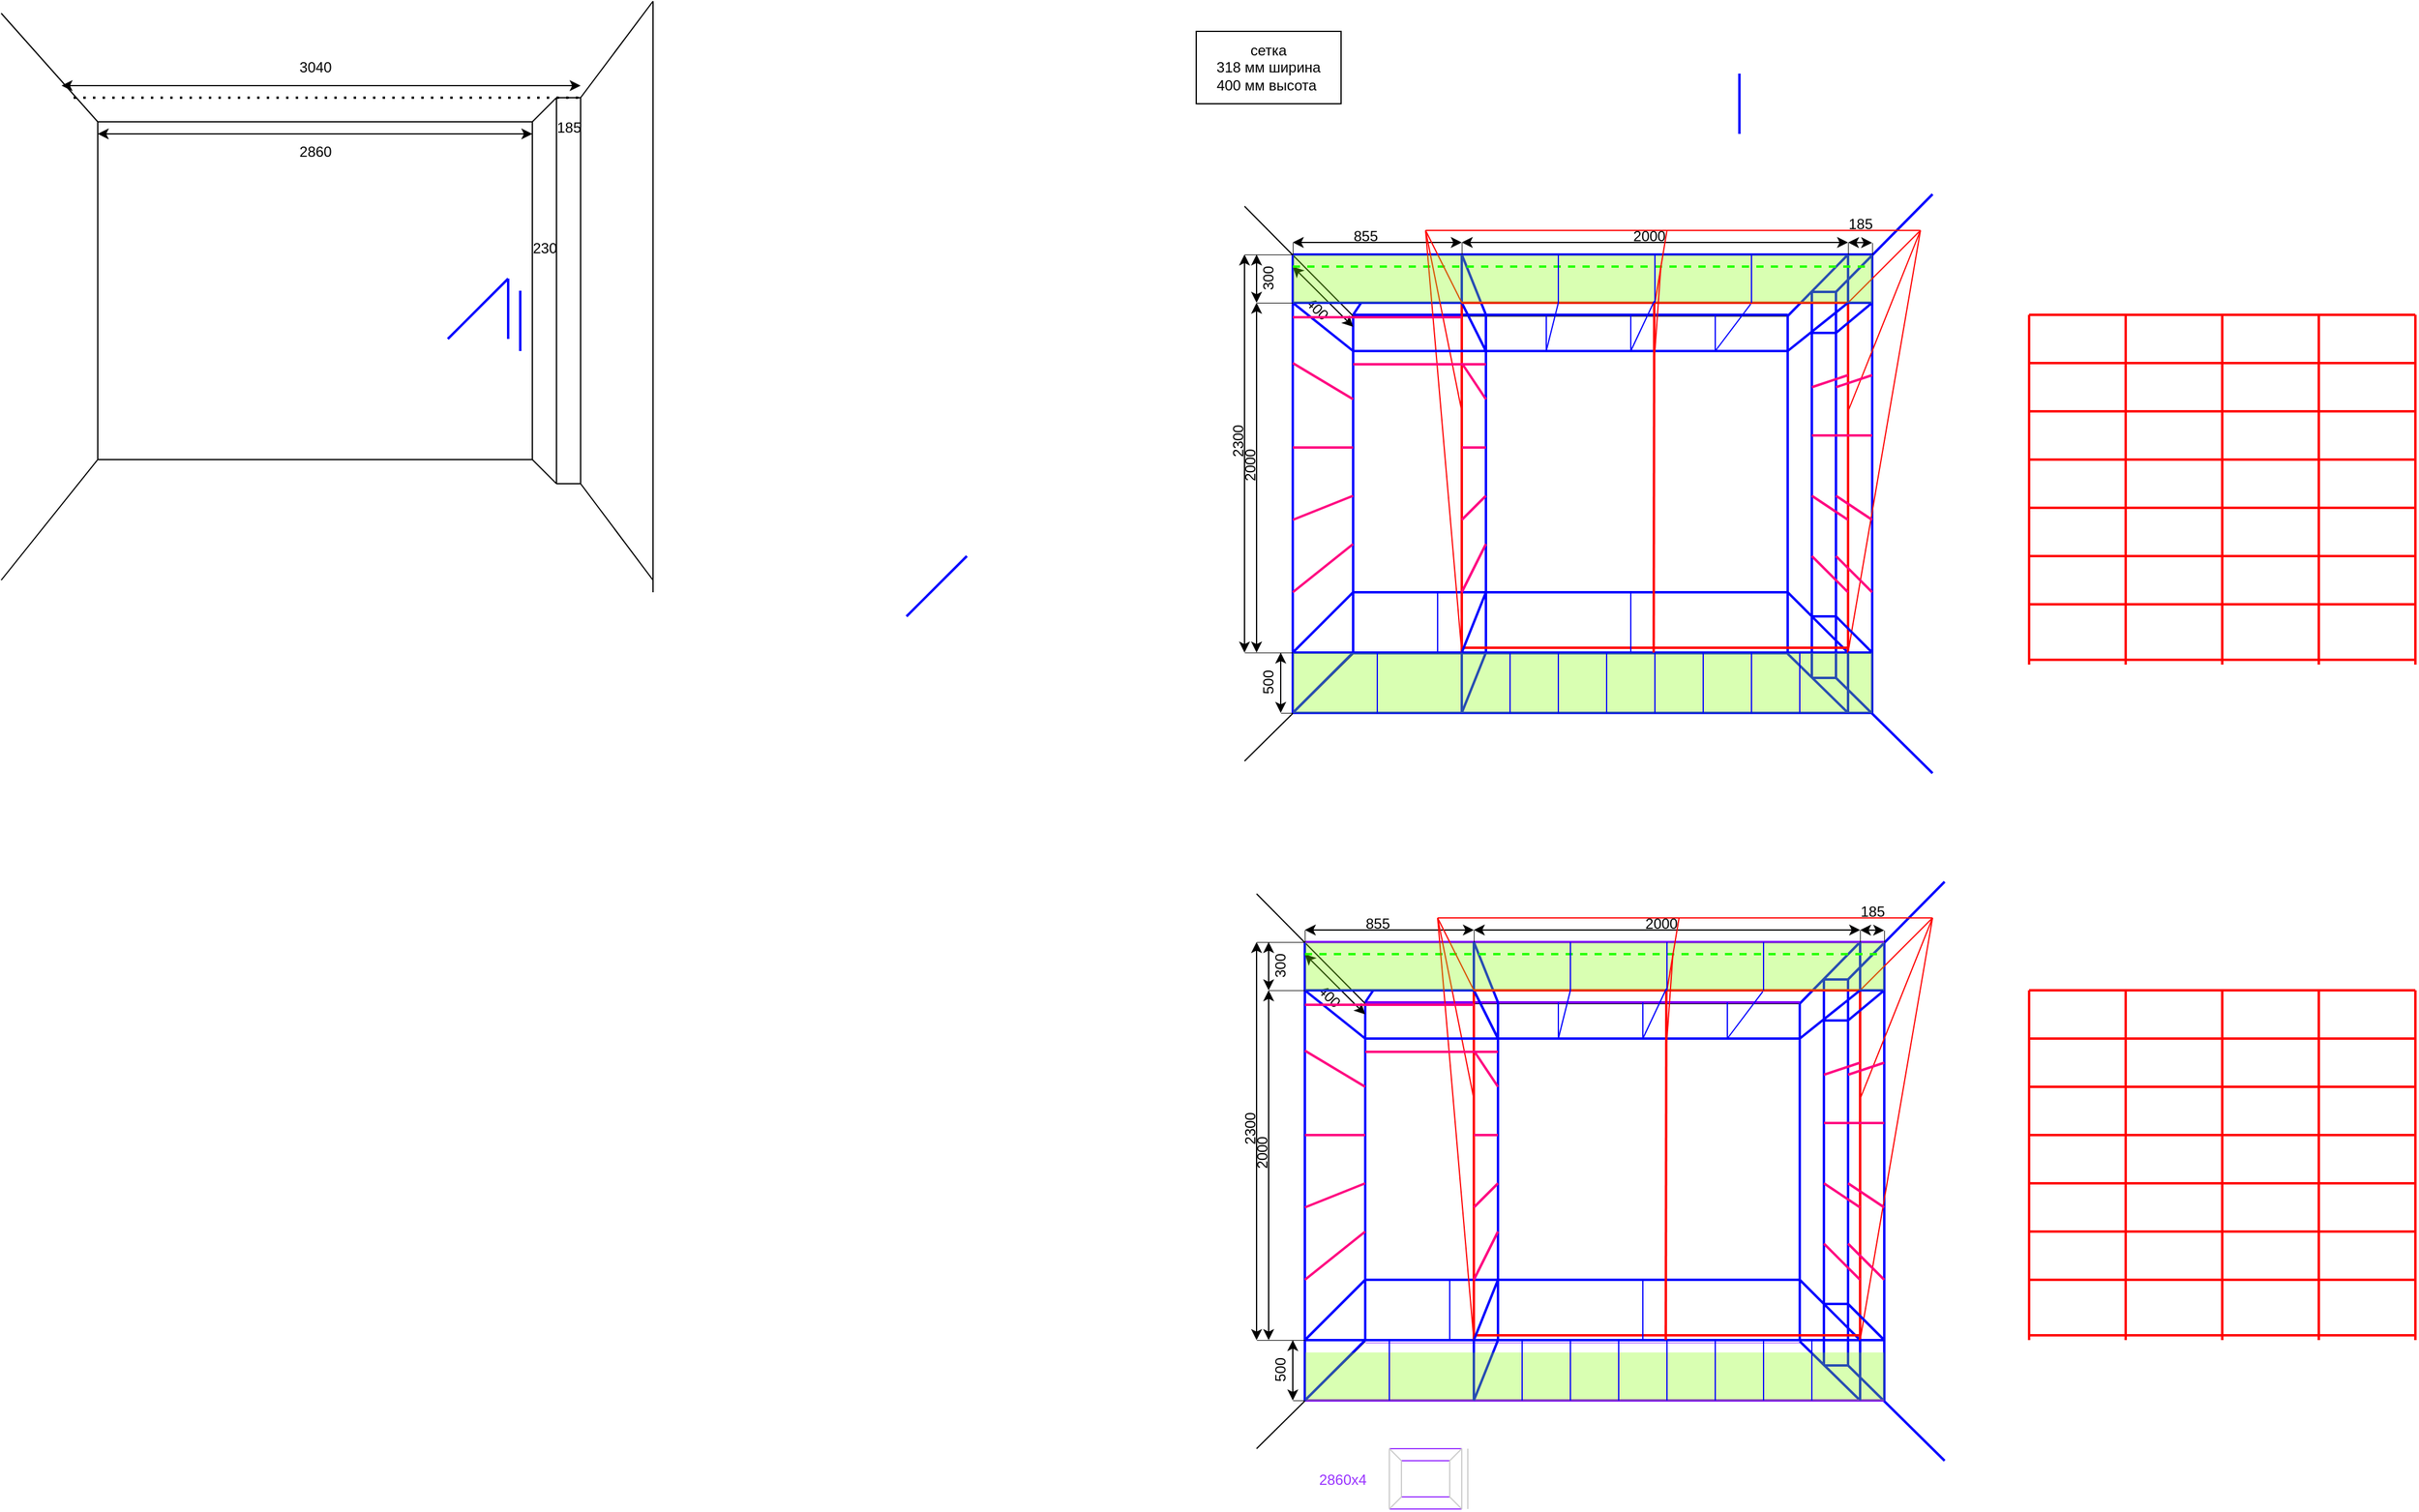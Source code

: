 <mxfile version="20.5.3" type="github">
  <diagram id="uPZdVVibbiMtuvsRwJ2P" name="Страница 1">
    <mxGraphModel dx="996" dy="620" grid="1" gridSize="10" guides="1" tooltips="1" connect="1" arrows="1" fold="1" page="1" pageScale="1" pageWidth="2339" pageHeight="3300" math="0" shadow="0">
      <root>
        <mxCell id="0" />
        <mxCell id="1" parent="0" />
        <mxCell id="e8nvUrUcDjRh6I55UbsG-1" value="" style="endArrow=none;html=1;rounded=0;" edge="1" parent="1">
          <mxGeometry width="50" height="50" relative="1" as="geometry">
            <mxPoint x="80" y="160" as="sourcePoint" />
            <mxPoint x="440" y="160" as="targetPoint" />
          </mxGeometry>
        </mxCell>
        <mxCell id="e8nvUrUcDjRh6I55UbsG-2" value="" style="endArrow=none;html=1;rounded=0;" edge="1" parent="1">
          <mxGeometry width="50" height="50" relative="1" as="geometry">
            <mxPoint x="440" y="160" as="sourcePoint" />
            <mxPoint x="460" y="140" as="targetPoint" />
          </mxGeometry>
        </mxCell>
        <mxCell id="e8nvUrUcDjRh6I55UbsG-3" value="" style="endArrow=none;html=1;rounded=0;" edge="1" parent="1">
          <mxGeometry width="50" height="50" relative="1" as="geometry">
            <mxPoint x="440" y="440" as="sourcePoint" />
            <mxPoint x="440" y="160" as="targetPoint" />
          </mxGeometry>
        </mxCell>
        <mxCell id="e8nvUrUcDjRh6I55UbsG-4" value="" style="endArrow=none;html=1;rounded=0;" edge="1" parent="1">
          <mxGeometry width="50" height="50" relative="1" as="geometry">
            <mxPoint x="80" y="440" as="sourcePoint" />
            <mxPoint x="440" y="440" as="targetPoint" />
          </mxGeometry>
        </mxCell>
        <mxCell id="e8nvUrUcDjRh6I55UbsG-5" value="" style="endArrow=none;html=1;rounded=0;" edge="1" parent="1">
          <mxGeometry width="50" height="50" relative="1" as="geometry">
            <mxPoint x="440" y="440" as="sourcePoint" />
            <mxPoint x="460" y="460" as="targetPoint" />
          </mxGeometry>
        </mxCell>
        <mxCell id="e8nvUrUcDjRh6I55UbsG-6" value="" style="endArrow=none;html=1;rounded=0;" edge="1" parent="1">
          <mxGeometry width="50" height="50" relative="1" as="geometry">
            <mxPoint x="460" y="460" as="sourcePoint" />
            <mxPoint x="460" y="140" as="targetPoint" />
          </mxGeometry>
        </mxCell>
        <mxCell id="e8nvUrUcDjRh6I55UbsG-7" value="" style="endArrow=none;html=1;rounded=0;" edge="1" parent="1">
          <mxGeometry width="50" height="50" relative="1" as="geometry">
            <mxPoint x="480" y="140" as="sourcePoint" />
            <mxPoint x="460" y="140" as="targetPoint" />
          </mxGeometry>
        </mxCell>
        <mxCell id="e8nvUrUcDjRh6I55UbsG-8" value="" style="endArrow=none;html=1;rounded=0;" edge="1" parent="1">
          <mxGeometry width="50" height="50" relative="1" as="geometry">
            <mxPoint x="460" y="460" as="sourcePoint" />
            <mxPoint x="480" y="460" as="targetPoint" />
          </mxGeometry>
        </mxCell>
        <mxCell id="e8nvUrUcDjRh6I55UbsG-9" value="" style="endArrow=none;html=1;rounded=0;" edge="1" parent="1">
          <mxGeometry width="50" height="50" relative="1" as="geometry">
            <mxPoint x="480" y="460" as="sourcePoint" />
            <mxPoint x="480" y="140" as="targetPoint" />
          </mxGeometry>
        </mxCell>
        <mxCell id="e8nvUrUcDjRh6I55UbsG-10" value="" style="endArrow=none;html=1;rounded=0;" edge="1" parent="1">
          <mxGeometry width="50" height="50" relative="1" as="geometry">
            <mxPoint x="540" y="60" as="sourcePoint" />
            <mxPoint x="480" y="140" as="targetPoint" />
          </mxGeometry>
        </mxCell>
        <mxCell id="e8nvUrUcDjRh6I55UbsG-11" value="" style="endArrow=none;html=1;rounded=0;" edge="1" parent="1">
          <mxGeometry width="50" height="50" relative="1" as="geometry">
            <mxPoint x="540" y="540" as="sourcePoint" />
            <mxPoint x="480" y="460" as="targetPoint" />
          </mxGeometry>
        </mxCell>
        <mxCell id="e8nvUrUcDjRh6I55UbsG-12" value="" style="endArrow=none;html=1;rounded=0;" edge="1" parent="1">
          <mxGeometry width="50" height="50" relative="1" as="geometry">
            <mxPoint x="80" y="160" as="sourcePoint" />
            <mxPoint x="80" y="440" as="targetPoint" />
          </mxGeometry>
        </mxCell>
        <mxCell id="e8nvUrUcDjRh6I55UbsG-13" value="" style="endArrow=none;html=1;rounded=0;" edge="1" parent="1">
          <mxGeometry width="50" height="50" relative="1" as="geometry">
            <mxPoint x="80" y="160" as="sourcePoint" />
            <mxPoint y="70" as="targetPoint" />
          </mxGeometry>
        </mxCell>
        <mxCell id="e8nvUrUcDjRh6I55UbsG-14" value="" style="endArrow=none;html=1;rounded=0;" edge="1" parent="1">
          <mxGeometry width="50" height="50" relative="1" as="geometry">
            <mxPoint x="80" y="440" as="sourcePoint" />
            <mxPoint y="540" as="targetPoint" />
          </mxGeometry>
        </mxCell>
        <mxCell id="e8nvUrUcDjRh6I55UbsG-15" value="2860" style="text;html=1;resizable=0;autosize=1;align=center;verticalAlign=middle;points=[];fillColor=none;strokeColor=none;rounded=0;" vertex="1" parent="1">
          <mxGeometry x="235" y="170" width="50" height="30" as="geometry" />
        </mxCell>
        <mxCell id="e8nvUrUcDjRh6I55UbsG-19" value="" style="endArrow=none;dashed=1;html=1;dashPattern=1 3;strokeWidth=2;rounded=0;" edge="1" parent="1">
          <mxGeometry width="50" height="50" relative="1" as="geometry">
            <mxPoint x="60" y="140" as="sourcePoint" />
            <mxPoint x="480" y="140" as="targetPoint" />
          </mxGeometry>
        </mxCell>
        <mxCell id="e8nvUrUcDjRh6I55UbsG-21" value="3040" style="text;html=1;resizable=0;autosize=1;align=center;verticalAlign=middle;points=[];fillColor=none;strokeColor=none;rounded=0;" vertex="1" parent="1">
          <mxGeometry x="235" y="100" width="50" height="30" as="geometry" />
        </mxCell>
        <mxCell id="e8nvUrUcDjRh6I55UbsG-22" value="" style="endArrow=classic;startArrow=classic;html=1;rounded=0;" edge="1" parent="1">
          <mxGeometry width="50" height="50" relative="1" as="geometry">
            <mxPoint x="50" y="130" as="sourcePoint" />
            <mxPoint x="480" y="130" as="targetPoint" />
          </mxGeometry>
        </mxCell>
        <mxCell id="e8nvUrUcDjRh6I55UbsG-23" value="" style="endArrow=classic;startArrow=classic;html=1;rounded=0;" edge="1" parent="1">
          <mxGeometry width="50" height="50" relative="1" as="geometry">
            <mxPoint x="80" y="170" as="sourcePoint" />
            <mxPoint x="440" y="170" as="targetPoint" />
          </mxGeometry>
        </mxCell>
        <mxCell id="e8nvUrUcDjRh6I55UbsG-24" value="185" style="text;html=1;resizable=0;autosize=1;align=center;verticalAlign=middle;points=[];fillColor=none;strokeColor=none;rounded=0;" vertex="1" parent="1">
          <mxGeometry x="450" y="150" width="40" height="30" as="geometry" />
        </mxCell>
        <mxCell id="e8nvUrUcDjRh6I55UbsG-25" value="230" style="text;html=1;resizable=0;autosize=1;align=center;verticalAlign=middle;points=[];fillColor=none;strokeColor=none;rounded=0;" vertex="1" parent="1">
          <mxGeometry x="430" y="250" width="40" height="30" as="geometry" />
        </mxCell>
        <mxCell id="e8nvUrUcDjRh6I55UbsG-26" value="" style="endArrow=none;html=1;rounded=0;" edge="1" parent="1">
          <mxGeometry width="50" height="50" relative="1" as="geometry">
            <mxPoint x="540" y="60" as="sourcePoint" />
            <mxPoint x="540" y="550" as="targetPoint" />
          </mxGeometry>
        </mxCell>
        <mxCell id="e8nvUrUcDjRh6I55UbsG-27" value="" style="endArrow=none;html=1;rounded=0;strokeColor=#0000FF;strokeWidth=2;" edge="1" parent="1">
          <mxGeometry width="50" height="50" relative="1" as="geometry">
            <mxPoint x="420" y="340" as="sourcePoint" />
            <mxPoint x="420" y="290" as="targetPoint" />
            <Array as="points">
              <mxPoint x="420" y="320" />
            </Array>
          </mxGeometry>
        </mxCell>
        <mxCell id="e8nvUrUcDjRh6I55UbsG-28" value="" style="endArrow=none;html=1;rounded=0;strokeColor=#0000FF;strokeWidth=2;" edge="1" parent="1">
          <mxGeometry width="50" height="50" relative="1" as="geometry">
            <mxPoint x="430" y="350" as="sourcePoint" />
            <mxPoint x="430" y="300" as="targetPoint" />
            <Array as="points">
              <mxPoint x="430" y="330" />
            </Array>
          </mxGeometry>
        </mxCell>
        <mxCell id="e8nvUrUcDjRh6I55UbsG-29" value="" style="endArrow=none;html=1;rounded=0;strokeColor=#0000FF;strokeWidth=2;" edge="1" parent="1">
          <mxGeometry width="50" height="50" relative="1" as="geometry">
            <mxPoint x="370" y="340" as="sourcePoint" />
            <mxPoint x="420" y="290" as="targetPoint" />
          </mxGeometry>
        </mxCell>
        <mxCell id="e8nvUrUcDjRh6I55UbsG-80" value="" style="endArrow=none;html=1;rounded=0;" edge="1" parent="1">
          <mxGeometry width="50" height="50" relative="1" as="geometry">
            <mxPoint x="1120" y="321.0" as="sourcePoint" />
            <mxPoint x="1480" y="321.0" as="targetPoint" />
          </mxGeometry>
        </mxCell>
        <mxCell id="e8nvUrUcDjRh6I55UbsG-81" value="" style="endArrow=none;html=1;rounded=0;strokeColor=#0000FF;strokeWidth=2;" edge="1" parent="1">
          <mxGeometry width="50" height="50" relative="1" as="geometry">
            <mxPoint x="1480" y="321.0" as="sourcePoint" />
            <mxPoint x="1530" y="270" as="targetPoint" />
          </mxGeometry>
        </mxCell>
        <mxCell id="e8nvUrUcDjRh6I55UbsG-82" value="" style="endArrow=none;html=1;rounded=0;strokeWidth=2;strokeColor=#0000FF;" edge="1" parent="1">
          <mxGeometry width="50" height="50" relative="1" as="geometry">
            <mxPoint x="1480" y="601" as="sourcePoint" />
            <mxPoint x="1480" y="321.0" as="targetPoint" />
          </mxGeometry>
        </mxCell>
        <mxCell id="e8nvUrUcDjRh6I55UbsG-83" value="" style="endArrow=none;html=1;rounded=0;strokeWidth=0.5;strokeColor=#0000FF;" edge="1" parent="1">
          <mxGeometry width="50" height="50" relative="1" as="geometry">
            <mxPoint x="1120" y="601" as="sourcePoint" />
            <mxPoint x="1480" y="601" as="targetPoint" />
          </mxGeometry>
        </mxCell>
        <mxCell id="e8nvUrUcDjRh6I55UbsG-84" value="" style="endArrow=none;html=1;rounded=0;strokeWidth=2;strokeColor=#0000FF;" edge="1" parent="1">
          <mxGeometry width="50" height="50" relative="1" as="geometry">
            <mxPoint x="1480" y="601" as="sourcePoint" />
            <mxPoint x="1530" y="650" as="targetPoint" />
          </mxGeometry>
        </mxCell>
        <mxCell id="e8nvUrUcDjRh6I55UbsG-85" value="" style="endArrow=none;html=1;rounded=0;strokeWidth=2;strokeColor=#0000FF;" edge="1" parent="1">
          <mxGeometry width="50" height="50" relative="1" as="geometry">
            <mxPoint x="1500" y="621" as="sourcePoint" />
            <mxPoint x="1500" y="301.0" as="targetPoint" />
          </mxGeometry>
        </mxCell>
        <mxCell id="e8nvUrUcDjRh6I55UbsG-86" value="" style="endArrow=none;html=1;rounded=0;strokeWidth=2;strokeColor=#0000FF;" edge="1" parent="1">
          <mxGeometry width="50" height="50" relative="1" as="geometry">
            <mxPoint x="1520" y="301.0" as="sourcePoint" />
            <mxPoint x="1500" y="301.0" as="targetPoint" />
          </mxGeometry>
        </mxCell>
        <mxCell id="e8nvUrUcDjRh6I55UbsG-87" value="" style="endArrow=none;html=1;rounded=0;strokeWidth=2;strokeColor=#0000FF;" edge="1" parent="1">
          <mxGeometry width="50" height="50" relative="1" as="geometry">
            <mxPoint x="1500" y="621" as="sourcePoint" />
            <mxPoint x="1520" y="621" as="targetPoint" />
          </mxGeometry>
        </mxCell>
        <mxCell id="e8nvUrUcDjRh6I55UbsG-88" value="" style="endArrow=none;html=1;rounded=0;strokeWidth=2;strokeColor=#0000FF;" edge="1" parent="1">
          <mxGeometry width="50" height="50" relative="1" as="geometry">
            <mxPoint x="1520" y="621" as="sourcePoint" />
            <mxPoint x="1520" y="301.0" as="targetPoint" />
          </mxGeometry>
        </mxCell>
        <mxCell id="e8nvUrUcDjRh6I55UbsG-89" value="" style="endArrow=none;html=1;rounded=0;strokeWidth=2;strokeColor=#0000FF;" edge="1" parent="1">
          <mxGeometry width="50" height="50" relative="1" as="geometry">
            <mxPoint x="1600" y="220" as="sourcePoint" />
            <mxPoint x="1520" y="301.0" as="targetPoint" />
          </mxGeometry>
        </mxCell>
        <mxCell id="e8nvUrUcDjRh6I55UbsG-90" value="" style="endArrow=none;html=1;rounded=0;strokeWidth=2;strokeColor=#0000FF;" edge="1" parent="1">
          <mxGeometry width="50" height="50" relative="1" as="geometry">
            <mxPoint x="1600" y="700" as="sourcePoint" />
            <mxPoint x="1520" y="621" as="targetPoint" />
          </mxGeometry>
        </mxCell>
        <mxCell id="e8nvUrUcDjRh6I55UbsG-91" value="" style="endArrow=none;html=1;rounded=0;strokeWidth=2;strokeColor=#0000FF;" edge="1" parent="1">
          <mxGeometry width="50" height="50" relative="1" as="geometry">
            <mxPoint x="1120" y="321.0" as="sourcePoint" />
            <mxPoint x="1120" y="601" as="targetPoint" />
          </mxGeometry>
        </mxCell>
        <mxCell id="e8nvUrUcDjRh6I55UbsG-92" value="" style="endArrow=none;html=1;rounded=0;" edge="1" parent="1">
          <mxGeometry width="50" height="50" relative="1" as="geometry">
            <mxPoint x="1120" y="321.0" as="sourcePoint" />
            <mxPoint x="1030" y="230" as="targetPoint" />
          </mxGeometry>
        </mxCell>
        <mxCell id="e8nvUrUcDjRh6I55UbsG-93" value="" style="endArrow=none;html=1;rounded=0;" edge="1" parent="1">
          <mxGeometry width="50" height="50" relative="1" as="geometry">
            <mxPoint x="1120" y="601" as="sourcePoint" />
            <mxPoint x="1030" y="690" as="targetPoint" />
          </mxGeometry>
        </mxCell>
        <mxCell id="e8nvUrUcDjRh6I55UbsG-102" value="" style="endArrow=none;html=1;rounded=0;strokeColor=#0000FF;strokeWidth=2;" edge="1" parent="1">
          <mxGeometry width="50" height="50" relative="1" as="geometry">
            <mxPoint x="1440" y="170" as="sourcePoint" />
            <mxPoint x="1440" y="120" as="targetPoint" />
            <Array as="points">
              <mxPoint x="1440" y="150" />
            </Array>
          </mxGeometry>
        </mxCell>
        <mxCell id="e8nvUrUcDjRh6I55UbsG-104" value="" style="endArrow=none;html=1;rounded=0;strokeColor=#0000FF;strokeWidth=2;" edge="1" parent="1">
          <mxGeometry width="50" height="50" relative="1" as="geometry">
            <mxPoint x="1120" y="320" as="sourcePoint" />
            <mxPoint x="1480" y="320" as="targetPoint" />
          </mxGeometry>
        </mxCell>
        <mxCell id="e8nvUrUcDjRh6I55UbsG-105" value="сетка &lt;br&gt;318 мм ширина &lt;br&gt;400 мм высота&amp;nbsp;" style="whiteSpace=wrap;html=1;" vertex="1" parent="1">
          <mxGeometry x="990" y="85" width="120" height="60" as="geometry" />
        </mxCell>
        <mxCell id="e8nvUrUcDjRh6I55UbsG-106" value="" style="endArrow=none;html=1;rounded=0;strokeColor=#0000FF;strokeWidth=2;" edge="1" parent="1">
          <mxGeometry width="50" height="50" relative="1" as="geometry">
            <mxPoint x="750" y="570" as="sourcePoint" />
            <mxPoint x="800" y="520" as="targetPoint" />
          </mxGeometry>
        </mxCell>
        <mxCell id="e8nvUrUcDjRh6I55UbsG-107" value="" style="endArrow=classic;startArrow=classic;html=1;rounded=0;strokeColor=#000000;strokeWidth=1;" edge="1" parent="1">
          <mxGeometry width="50" height="50" relative="1" as="geometry">
            <mxPoint x="1060" y="650" as="sourcePoint" />
            <mxPoint x="1060" y="600" as="targetPoint" />
          </mxGeometry>
        </mxCell>
        <mxCell id="e8nvUrUcDjRh6I55UbsG-108" value="" style="endArrow=none;html=1;rounded=0;strokeColor=#0000FF;strokeWidth=2;startArrow=none;" edge="1" parent="1" source="e8nvUrUcDjRh6I55UbsG-179">
          <mxGeometry width="50" height="50" relative="1" as="geometry">
            <mxPoint x="1070" y="270" as="sourcePoint" />
            <mxPoint x="1120" y="320" as="targetPoint" />
          </mxGeometry>
        </mxCell>
        <mxCell id="e8nvUrUcDjRh6I55UbsG-109" value="855" style="text;html=1;align=center;verticalAlign=middle;resizable=0;points=[];autosize=1;strokeColor=none;fillColor=none;" vertex="1" parent="1">
          <mxGeometry x="1110" y="240" width="40" height="30" as="geometry" />
        </mxCell>
        <mxCell id="e8nvUrUcDjRh6I55UbsG-110" value="" style="endArrow=classic;startArrow=classic;html=1;rounded=0;strokeColor=#000000;strokeWidth=1;" edge="1" parent="1">
          <mxGeometry width="50" height="50" relative="1" as="geometry">
            <mxPoint x="1070" y="260" as="sourcePoint" />
            <mxPoint x="1210" y="260" as="targetPoint" />
          </mxGeometry>
        </mxCell>
        <mxCell id="e8nvUrUcDjRh6I55UbsG-111" value="400" style="text;html=1;align=center;verticalAlign=middle;resizable=0;points=[];autosize=1;strokeColor=none;fillColor=none;rotation=45;" vertex="1" parent="1">
          <mxGeometry x="1070" y="300" width="40" height="30" as="geometry" />
        </mxCell>
        <mxCell id="e8nvUrUcDjRh6I55UbsG-113" value="" style="endArrow=none;html=1;rounded=0;strokeColor=#0000FF;strokeWidth=2;" edge="1" parent="1">
          <mxGeometry width="50" height="50" relative="1" as="geometry">
            <mxPoint x="1070" y="270" as="sourcePoint" />
            <mxPoint x="1070" y="650" as="targetPoint" />
          </mxGeometry>
        </mxCell>
        <mxCell id="e8nvUrUcDjRh6I55UbsG-115" value="" style="endArrow=none;html=1;rounded=0;strokeColor=#0000FF;strokeWidth=2;" edge="1" parent="1">
          <mxGeometry width="50" height="50" relative="1" as="geometry">
            <mxPoint x="1070" y="650" as="sourcePoint" />
            <mxPoint x="1550" y="650" as="targetPoint" />
          </mxGeometry>
        </mxCell>
        <mxCell id="e8nvUrUcDjRh6I55UbsG-116" value="" style="endArrow=none;html=1;rounded=0;strokeColor=#0000FF;strokeWidth=2;" edge="1" parent="1">
          <mxGeometry width="50" height="50" relative="1" as="geometry">
            <mxPoint x="1550" y="270" as="sourcePoint" />
            <mxPoint x="1550" y="650" as="targetPoint" />
          </mxGeometry>
        </mxCell>
        <mxCell id="e8nvUrUcDjRh6I55UbsG-117" value="" style="endArrow=none;html=1;rounded=0;strokeColor=#0000FF;strokeWidth=2;" edge="1" parent="1">
          <mxGeometry width="50" height="50" relative="1" as="geometry">
            <mxPoint x="1070" y="270" as="sourcePoint" />
            <mxPoint x="1550" y="270" as="targetPoint" />
          </mxGeometry>
        </mxCell>
        <mxCell id="e8nvUrUcDjRh6I55UbsG-119" value="" style="endArrow=none;html=1;rounded=0;strokeWidth=2;strokeColor=#0000FF;" edge="1" parent="1">
          <mxGeometry width="50" height="50" relative="1" as="geometry">
            <mxPoint x="1530" y="650" as="sourcePoint" />
            <mxPoint x="1530" y="270" as="targetPoint" />
          </mxGeometry>
        </mxCell>
        <mxCell id="e8nvUrUcDjRh6I55UbsG-120" value="" style="endArrow=none;html=1;rounded=0;strokeColor=#0000FF;strokeWidth=2;" edge="1" parent="1">
          <mxGeometry width="50" height="50" relative="1" as="geometry">
            <mxPoint x="1070" y="650" as="sourcePoint" />
            <mxPoint x="1120" y="600" as="targetPoint" />
          </mxGeometry>
        </mxCell>
        <mxCell id="e8nvUrUcDjRh6I55UbsG-121" value="" style="endArrow=none;html=1;rounded=0;strokeColor=#0000FF;strokeWidth=2;" edge="1" parent="1">
          <mxGeometry width="50" height="50" relative="1" as="geometry">
            <mxPoint x="1480" y="550" as="sourcePoint" />
            <mxPoint x="1120" y="550" as="targetPoint" />
          </mxGeometry>
        </mxCell>
        <mxCell id="e8nvUrUcDjRh6I55UbsG-122" value="" style="endArrow=none;html=1;rounded=0;strokeColor=#0000FF;strokeWidth=2;" edge="1" parent="1">
          <mxGeometry width="50" height="50" relative="1" as="geometry">
            <mxPoint x="1070" y="600" as="sourcePoint" />
            <mxPoint x="1120" y="550" as="targetPoint" />
          </mxGeometry>
        </mxCell>
        <mxCell id="e8nvUrUcDjRh6I55UbsG-123" value="" style="endArrow=none;html=1;rounded=0;strokeWidth=2;strokeColor=#0000FF;" edge="1" parent="1">
          <mxGeometry width="50" height="50" relative="1" as="geometry">
            <mxPoint x="1480" y="550" as="sourcePoint" />
            <mxPoint x="1530" y="600" as="targetPoint" />
          </mxGeometry>
        </mxCell>
        <mxCell id="e8nvUrUcDjRh6I55UbsG-124" value="" style="endArrow=none;html=1;rounded=0;strokeColor=#0000FF;strokeWidth=2;" edge="1" parent="1">
          <mxGeometry width="50" height="50" relative="1" as="geometry">
            <mxPoint x="1070" y="600" as="sourcePoint" />
            <mxPoint x="1530" y="600" as="targetPoint" />
          </mxGeometry>
        </mxCell>
        <mxCell id="e8nvUrUcDjRh6I55UbsG-125" value="" style="endArrow=none;html=1;rounded=0;strokeColor=#0000FF;strokeWidth=2;" edge="1" parent="1">
          <mxGeometry width="50" height="50" relative="1" as="geometry">
            <mxPoint x="1230" y="600" as="sourcePoint" />
            <mxPoint x="1230" y="320" as="targetPoint" />
          </mxGeometry>
        </mxCell>
        <mxCell id="e8nvUrUcDjRh6I55UbsG-126" value="" style="endArrow=none;html=1;rounded=0;strokeColor=#0000FF;strokeWidth=2;" edge="1" parent="1">
          <mxGeometry width="50" height="50" relative="1" as="geometry">
            <mxPoint x="1210" y="650" as="sourcePoint" />
            <mxPoint x="1210" y="270" as="targetPoint" />
          </mxGeometry>
        </mxCell>
        <mxCell id="e8nvUrUcDjRh6I55UbsG-127" value="" style="endArrow=none;html=1;rounded=0;strokeColor=#0000FF;strokeWidth=2;" edge="1" parent="1">
          <mxGeometry width="50" height="50" relative="1" as="geometry">
            <mxPoint x="1210" y="650" as="sourcePoint" />
            <mxPoint x="1230" y="600" as="targetPoint" />
          </mxGeometry>
        </mxCell>
        <mxCell id="e8nvUrUcDjRh6I55UbsG-129" value="" style="endArrow=none;html=1;rounded=0;strokeColor=#0000FF;strokeWidth=2;" edge="1" parent="1">
          <mxGeometry width="50" height="50" relative="1" as="geometry">
            <mxPoint x="1210" y="270" as="sourcePoint" />
            <mxPoint x="1230" y="320" as="targetPoint" />
          </mxGeometry>
        </mxCell>
        <mxCell id="e8nvUrUcDjRh6I55UbsG-130" value="" style="endArrow=none;html=1;rounded=0;strokeColor=#FF0000;strokeWidth=2;" edge="1" parent="1">
          <mxGeometry width="50" height="50" relative="1" as="geometry">
            <mxPoint x="1210" y="600" as="sourcePoint" />
            <mxPoint x="1210" y="310" as="targetPoint" />
          </mxGeometry>
        </mxCell>
        <mxCell id="e8nvUrUcDjRh6I55UbsG-131" value="500" style="text;html=1;align=center;verticalAlign=middle;resizable=0;points=[];autosize=1;strokeColor=none;fillColor=none;rotation=-90;" vertex="1" parent="1">
          <mxGeometry x="1030" y="610" width="40" height="30" as="geometry" />
        </mxCell>
        <mxCell id="e8nvUrUcDjRh6I55UbsG-132" value="" style="endArrow=classic;startArrow=classic;html=1;rounded=0;strokeColor=#000000;strokeWidth=1;" edge="1" parent="1">
          <mxGeometry width="50" height="50" relative="1" as="geometry">
            <mxPoint x="1030" y="600" as="sourcePoint" />
            <mxPoint x="1030" y="270" as="targetPoint" />
          </mxGeometry>
        </mxCell>
        <mxCell id="e8nvUrUcDjRh6I55UbsG-133" value="2300" style="text;html=1;align=center;verticalAlign=middle;resizable=0;points=[];autosize=1;strokeColor=none;fillColor=none;rotation=-90;" vertex="1" parent="1">
          <mxGeometry x="1000" y="410" width="50" height="30" as="geometry" />
        </mxCell>
        <mxCell id="e8nvUrUcDjRh6I55UbsG-134" value="" style="endArrow=classic;startArrow=classic;html=1;rounded=0;strokeColor=#000000;strokeWidth=1;" edge="1" parent="1">
          <mxGeometry width="50" height="50" relative="1" as="geometry">
            <mxPoint x="1120" y="330" as="sourcePoint" />
            <mxPoint x="1070" y="280" as="targetPoint" />
          </mxGeometry>
        </mxCell>
        <mxCell id="e8nvUrUcDjRh6I55UbsG-135" value="" style="endArrow=classic;startArrow=classic;html=1;rounded=0;strokeColor=#000000;strokeWidth=1;" edge="1" parent="1">
          <mxGeometry width="50" height="50" relative="1" as="geometry">
            <mxPoint x="1210" y="260" as="sourcePoint" />
            <mxPoint x="1530" y="260" as="targetPoint" />
          </mxGeometry>
        </mxCell>
        <mxCell id="e8nvUrUcDjRh6I55UbsG-136" value="2000&lt;br&gt;" style="text;html=1;align=center;verticalAlign=middle;resizable=0;points=[];autosize=1;strokeColor=none;fillColor=none;" vertex="1" parent="1">
          <mxGeometry x="1340" y="240" width="50" height="30" as="geometry" />
        </mxCell>
        <mxCell id="e8nvUrUcDjRh6I55UbsG-137" value="" style="endArrow=classic;startArrow=classic;html=1;rounded=0;strokeColor=#000000;strokeWidth=1;entryX=0.748;entryY=1.009;entryDx=0;entryDy=0;entryPerimeter=0;" edge="1" parent="1" target="e8nvUrUcDjRh6I55UbsG-138">
          <mxGeometry width="50" height="50" relative="1" as="geometry">
            <mxPoint x="1530" y="260" as="sourcePoint" />
            <mxPoint x="1560" y="260" as="targetPoint" />
          </mxGeometry>
        </mxCell>
        <mxCell id="e8nvUrUcDjRh6I55UbsG-138" value="185" style="text;html=1;align=center;verticalAlign=middle;resizable=0;points=[];autosize=1;strokeColor=none;fillColor=none;" vertex="1" parent="1">
          <mxGeometry x="1520" y="230" width="40" height="30" as="geometry" />
        </mxCell>
        <mxCell id="e8nvUrUcDjRh6I55UbsG-139" value="" style="endArrow=none;html=1;rounded=0;strokeColor=#0000FF;strokeWidth=2;" edge="1" parent="1">
          <mxGeometry width="50" height="50" relative="1" as="geometry">
            <mxPoint x="1120" y="350" as="sourcePoint" />
            <mxPoint x="1070" y="310" as="targetPoint" />
          </mxGeometry>
        </mxCell>
        <mxCell id="e8nvUrUcDjRh6I55UbsG-140" value="" style="endArrow=none;html=1;rounded=0;strokeColor=#0000FF;strokeWidth=2;" edge="1" parent="1">
          <mxGeometry width="50" height="50" relative="1" as="geometry">
            <mxPoint x="1230" y="350" as="sourcePoint" />
            <mxPoint x="1210" y="310" as="targetPoint" />
          </mxGeometry>
        </mxCell>
        <mxCell id="e8nvUrUcDjRh6I55UbsG-142" value="" style="endArrow=none;html=1;rounded=0;strokeColor=#0000FF;strokeWidth=2;" edge="1" parent="1">
          <mxGeometry width="50" height="50" relative="1" as="geometry">
            <mxPoint x="1070" y="310" as="sourcePoint" />
            <mxPoint x="1210" y="310" as="targetPoint" />
          </mxGeometry>
        </mxCell>
        <mxCell id="e8nvUrUcDjRh6I55UbsG-144" value="" style="endArrow=none;html=1;rounded=0;dashed=1;strokeColor=#00FF00;strokeWidth=2;" edge="1" parent="1">
          <mxGeometry width="50" height="50" relative="1" as="geometry">
            <mxPoint x="1070" y="280" as="sourcePoint" />
            <mxPoint x="1550" y="280" as="targetPoint" />
          </mxGeometry>
        </mxCell>
        <mxCell id="e8nvUrUcDjRh6I55UbsG-145" value="" style="endArrow=none;html=1;rounded=0;strokeColor=#FF0000;strokeWidth=2;" edge="1" parent="1">
          <mxGeometry width="50" height="50" relative="1" as="geometry">
            <mxPoint x="1530" y="310" as="sourcePoint" />
            <mxPoint x="1210" y="310" as="targetPoint" />
          </mxGeometry>
        </mxCell>
        <mxCell id="e8nvUrUcDjRh6I55UbsG-146" value="" style="endArrow=none;html=1;rounded=0;strokeColor=#FF0000;strokeWidth=2;" edge="1" parent="1">
          <mxGeometry width="50" height="50" relative="1" as="geometry">
            <mxPoint x="1210" y="596" as="sourcePoint" />
            <mxPoint x="1530" y="596" as="targetPoint" />
          </mxGeometry>
        </mxCell>
        <mxCell id="e8nvUrUcDjRh6I55UbsG-147" value="" style="endArrow=none;html=1;rounded=0;strokeColor=#FF0000;strokeWidth=2;" edge="1" parent="1">
          <mxGeometry width="50" height="50" relative="1" as="geometry">
            <mxPoint x="1530" y="310" as="sourcePoint" />
            <mxPoint x="1530" y="600" as="targetPoint" />
          </mxGeometry>
        </mxCell>
        <mxCell id="e8nvUrUcDjRh6I55UbsG-148" value="" style="endArrow=none;html=1;rounded=0;strokeColor=#FF0000;strokeWidth=1;" edge="1" parent="1">
          <mxGeometry width="50" height="50" relative="1" as="geometry">
            <mxPoint x="1210" y="310" as="sourcePoint" />
            <mxPoint x="1180" y="250" as="targetPoint" />
          </mxGeometry>
        </mxCell>
        <mxCell id="e8nvUrUcDjRh6I55UbsG-149" value="" style="endArrow=none;html=1;rounded=0;strokeColor=#FF0000;strokeWidth=1;" edge="1" parent="1">
          <mxGeometry width="50" height="50" relative="1" as="geometry">
            <mxPoint x="1530" y="310" as="sourcePoint" />
            <mxPoint x="1590" y="250" as="targetPoint" />
          </mxGeometry>
        </mxCell>
        <mxCell id="e8nvUrUcDjRh6I55UbsG-150" value="" style="endArrow=none;html=1;rounded=0;strokeColor=#FF0000;strokeWidth=1;" edge="1" parent="1">
          <mxGeometry width="50" height="50" relative="1" as="geometry">
            <mxPoint x="1590" y="250" as="sourcePoint" />
            <mxPoint x="1180" y="250" as="targetPoint" />
          </mxGeometry>
        </mxCell>
        <mxCell id="e8nvUrUcDjRh6I55UbsG-151" value="" style="endArrow=none;html=1;rounded=0;strokeColor=#FF0000;strokeWidth=1;" edge="1" parent="1">
          <mxGeometry width="50" height="50" relative="1" as="geometry">
            <mxPoint x="1210" y="600" as="sourcePoint" />
            <mxPoint x="1180" y="250" as="targetPoint" />
          </mxGeometry>
        </mxCell>
        <mxCell id="e8nvUrUcDjRh6I55UbsG-153" value="" style="endArrow=none;html=1;rounded=0;strokeColor=#FF0000;strokeWidth=1;" edge="1" parent="1">
          <mxGeometry width="50" height="50" relative="1" as="geometry">
            <mxPoint x="1590" y="250" as="sourcePoint" />
            <mxPoint x="1530" y="600" as="targetPoint" />
          </mxGeometry>
        </mxCell>
        <mxCell id="e8nvUrUcDjRh6I55UbsG-154" value="" style="endArrow=none;html=1;rounded=0;strokeColor=#FF0000;strokeWidth=1;" edge="1" parent="1">
          <mxGeometry width="50" height="50" relative="1" as="geometry">
            <mxPoint x="1210" y="400" as="sourcePoint" />
            <mxPoint x="1180" y="250" as="targetPoint" />
          </mxGeometry>
        </mxCell>
        <mxCell id="e8nvUrUcDjRh6I55UbsG-155" value="" style="endArrow=none;html=1;rounded=0;strokeColor=#FF0000;strokeWidth=1;" edge="1" parent="1">
          <mxGeometry width="50" height="50" relative="1" as="geometry">
            <mxPoint x="1530" y="400" as="sourcePoint" />
            <mxPoint x="1590" y="250" as="targetPoint" />
          </mxGeometry>
        </mxCell>
        <mxCell id="e8nvUrUcDjRh6I55UbsG-157" value="" style="endArrow=none;html=1;rounded=0;strokeColor=#0000FF;strokeWidth=2;" edge="1" parent="1">
          <mxGeometry width="50" height="50" relative="1" as="geometry">
            <mxPoint x="1210" y="600" as="sourcePoint" />
            <mxPoint x="1230" y="550" as="targetPoint" />
          </mxGeometry>
        </mxCell>
        <mxCell id="e8nvUrUcDjRh6I55UbsG-158" value="" style="endArrow=none;html=1;rounded=0;strokeColor=#0000FF;strokeWidth=2;" edge="1" parent="1">
          <mxGeometry width="50" height="50" relative="1" as="geometry">
            <mxPoint x="1550" y="310" as="sourcePoint" />
            <mxPoint x="1530" y="310" as="targetPoint" />
          </mxGeometry>
        </mxCell>
        <mxCell id="e8nvUrUcDjRh6I55UbsG-159" value="" style="endArrow=none;html=1;rounded=0;strokeColor=#0000FF;strokeWidth=2;" edge="1" parent="1">
          <mxGeometry width="50" height="50" relative="1" as="geometry">
            <mxPoint x="1480" y="350" as="sourcePoint" />
            <mxPoint x="1530" y="310" as="targetPoint" />
          </mxGeometry>
        </mxCell>
        <mxCell id="e8nvUrUcDjRh6I55UbsG-161" value="" style="endArrow=none;html=1;rounded=0;strokeColor=#0000FF;strokeWidth=2;" edge="1" parent="1">
          <mxGeometry width="50" height="50" relative="1" as="geometry">
            <mxPoint x="1120" y="350" as="sourcePoint" />
            <mxPoint x="1230" y="350" as="targetPoint" />
          </mxGeometry>
        </mxCell>
        <mxCell id="e8nvUrUcDjRh6I55UbsG-162" value="" style="endArrow=none;html=1;rounded=0;strokeColor=#0000FF;strokeWidth=2;" edge="1" parent="1">
          <mxGeometry width="50" height="50" relative="1" as="geometry">
            <mxPoint x="1480" y="350" as="sourcePoint" />
            <mxPoint x="1230" y="350" as="targetPoint" />
          </mxGeometry>
        </mxCell>
        <mxCell id="e8nvUrUcDjRh6I55UbsG-163" value="" style="endArrow=none;html=1;rounded=0;strokeColor=#0000FF;strokeWidth=2;" edge="1" parent="1">
          <mxGeometry width="50" height="50" relative="1" as="geometry">
            <mxPoint x="1550" y="600" as="sourcePoint" />
            <mxPoint x="1530" y="600" as="targetPoint" />
          </mxGeometry>
        </mxCell>
        <mxCell id="e8nvUrUcDjRh6I55UbsG-164" value="" style="endArrow=none;html=1;rounded=0;strokeColor=#0000FF;strokeWidth=2;" edge="1" parent="1">
          <mxGeometry width="50" height="50" relative="1" as="geometry">
            <mxPoint x="1520" y="570" as="sourcePoint" />
            <mxPoint x="1550" y="600" as="targetPoint" />
          </mxGeometry>
        </mxCell>
        <mxCell id="e8nvUrUcDjRh6I55UbsG-165" value="" style="endArrow=none;html=1;rounded=0;strokeColor=#0000FF;strokeWidth=2;" edge="1" parent="1">
          <mxGeometry width="50" height="50" relative="1" as="geometry">
            <mxPoint x="1520" y="570" as="sourcePoint" />
            <mxPoint x="1500" y="570" as="targetPoint" />
          </mxGeometry>
        </mxCell>
        <mxCell id="e8nvUrUcDjRh6I55UbsG-166" value="" style="endArrow=none;html=1;rounded=0;strokeColor=#0000FF;strokeWidth=2;anchorPointDirection=1;movable=1;bendable=1;deletable=1;fixDash=0;" edge="1" parent="1">
          <mxGeometry width="50" height="50" relative="1" as="geometry">
            <mxPoint x="1520" y="335" as="sourcePoint" />
            <mxPoint x="1500" y="335" as="targetPoint" />
          </mxGeometry>
        </mxCell>
        <mxCell id="e8nvUrUcDjRh6I55UbsG-168" value="" style="endArrow=none;html=1;rounded=0;strokeColor=#0000FF;strokeWidth=2;" edge="1" parent="1">
          <mxGeometry width="50" height="50" relative="1" as="geometry">
            <mxPoint x="1520" y="335" as="sourcePoint" />
            <mxPoint x="1550" y="310" as="targetPoint" />
          </mxGeometry>
        </mxCell>
        <mxCell id="e8nvUrUcDjRh6I55UbsG-169" value="" style="endArrow=classic;startArrow=classic;html=1;rounded=0;strokeColor=#000000;strokeWidth=1;" edge="1" parent="1">
          <mxGeometry width="50" height="50" relative="1" as="geometry">
            <mxPoint x="1040" y="600" as="sourcePoint" />
            <mxPoint x="1040" y="310" as="targetPoint" />
          </mxGeometry>
        </mxCell>
        <mxCell id="e8nvUrUcDjRh6I55UbsG-170" value="2000" style="text;html=1;align=center;verticalAlign=middle;resizable=0;points=[];autosize=1;strokeColor=none;fillColor=none;rotation=-90;" vertex="1" parent="1">
          <mxGeometry x="1010" y="430" width="50" height="30" as="geometry" />
        </mxCell>
        <mxCell id="e8nvUrUcDjRh6I55UbsG-171" value="" style="endArrow=none;html=1;rounded=0;strokeColor=#000000;strokeWidth=0.5;" edge="1" parent="1">
          <mxGeometry width="50" height="50" relative="1" as="geometry">
            <mxPoint x="1030" y="270" as="sourcePoint" />
            <mxPoint x="1070" y="270" as="targetPoint" />
          </mxGeometry>
        </mxCell>
        <mxCell id="e8nvUrUcDjRh6I55UbsG-172" value="" style="endArrow=none;html=1;rounded=0;strokeColor=#000000;strokeWidth=0.5;" edge="1" parent="1">
          <mxGeometry width="50" height="50" relative="1" as="geometry">
            <mxPoint x="1040" y="310" as="sourcePoint" />
            <mxPoint x="1070" y="310" as="targetPoint" />
          </mxGeometry>
        </mxCell>
        <mxCell id="e8nvUrUcDjRh6I55UbsG-173" value="" style="endArrow=none;html=1;rounded=0;strokeColor=#000000;strokeWidth=0.5;" edge="1" parent="1">
          <mxGeometry width="50" height="50" relative="1" as="geometry">
            <mxPoint x="1030" y="600" as="sourcePoint" />
            <mxPoint x="1070" y="600" as="targetPoint" />
          </mxGeometry>
        </mxCell>
        <mxCell id="e8nvUrUcDjRh6I55UbsG-174" value="" style="endArrow=none;html=1;rounded=0;strokeColor=#000000;strokeWidth=0.5;" edge="1" parent="1">
          <mxGeometry width="50" height="50" relative="1" as="geometry">
            <mxPoint x="1060" y="650" as="sourcePoint" />
            <mxPoint x="1070" y="650" as="targetPoint" />
          </mxGeometry>
        </mxCell>
        <mxCell id="e8nvUrUcDjRh6I55UbsG-175" value="" style="endArrow=none;html=1;rounded=0;strokeColor=#000000;strokeWidth=0.5;" edge="1" parent="1">
          <mxGeometry width="50" height="50" relative="1" as="geometry">
            <mxPoint x="1070" y="260" as="sourcePoint" />
            <mxPoint x="1070" y="270" as="targetPoint" />
          </mxGeometry>
        </mxCell>
        <mxCell id="e8nvUrUcDjRh6I55UbsG-176" value="" style="endArrow=none;html=1;rounded=0;strokeColor=#000000;strokeWidth=0.5;" edge="1" parent="1">
          <mxGeometry width="50" height="50" relative="1" as="geometry">
            <mxPoint x="1210" y="260" as="sourcePoint" />
            <mxPoint x="1210" y="270" as="targetPoint" />
          </mxGeometry>
        </mxCell>
        <mxCell id="e8nvUrUcDjRh6I55UbsG-177" value="" style="endArrow=none;html=1;rounded=0;strokeColor=#000000;strokeWidth=0.5;exitX=0.25;exitY=1.003;exitDx=0;exitDy=0;exitPerimeter=0;" edge="1" parent="1" source="e8nvUrUcDjRh6I55UbsG-138">
          <mxGeometry width="50" height="50" relative="1" as="geometry">
            <mxPoint x="1220" y="270" as="sourcePoint" />
            <mxPoint x="1530" y="270" as="targetPoint" />
          </mxGeometry>
        </mxCell>
        <mxCell id="e8nvUrUcDjRh6I55UbsG-178" value="" style="endArrow=none;html=1;rounded=0;strokeColor=#000000;strokeWidth=0.5;exitX=0.75;exitY=1.009;exitDx=0;exitDy=0;exitPerimeter=0;" edge="1" parent="1" source="e8nvUrUcDjRh6I55UbsG-138">
          <mxGeometry width="50" height="50" relative="1" as="geometry">
            <mxPoint x="1540" y="270.09" as="sourcePoint" />
            <mxPoint x="1550" y="270" as="targetPoint" />
          </mxGeometry>
        </mxCell>
        <mxCell id="e8nvUrUcDjRh6I55UbsG-179" value="" style="rounded=0;whiteSpace=wrap;html=1;fillColor=#80FF00;strokeColor=#80FF00;opacity=30;strokeWidth=0;" vertex="1" parent="1">
          <mxGeometry x="1070" y="270" width="140" height="40" as="geometry" />
        </mxCell>
        <mxCell id="e8nvUrUcDjRh6I55UbsG-180" value="" style="endArrow=none;html=1;rounded=0;strokeColor=#0000FF;strokeWidth=2;" edge="1" parent="1" target="e8nvUrUcDjRh6I55UbsG-179">
          <mxGeometry width="50" height="50" relative="1" as="geometry">
            <mxPoint x="1070.0" y="270" as="sourcePoint" />
            <mxPoint x="1120.0" y="320" as="targetPoint" />
          </mxGeometry>
        </mxCell>
        <mxCell id="e8nvUrUcDjRh6I55UbsG-181" value="" style="rounded=0;whiteSpace=wrap;html=1;fillColor=#80FF00;strokeColor=#80FF00;opacity=30;strokeWidth=0;" vertex="1" parent="1">
          <mxGeometry x="1210" y="270" width="340" height="40" as="geometry" />
        </mxCell>
        <mxCell id="e8nvUrUcDjRh6I55UbsG-182" value="" style="rounded=0;whiteSpace=wrap;html=1;fillColor=#80FF00;strokeColor=#80FF00;opacity=30;strokeWidth=0;" vertex="1" parent="1">
          <mxGeometry x="1070" y="600" width="480" height="50" as="geometry" />
        </mxCell>
        <mxCell id="e8nvUrUcDjRh6I55UbsG-192" value="" style="endArrow=none;html=1;rounded=0;strokeColor=#FF0080;strokeWidth=2;" edge="1" parent="1">
          <mxGeometry width="50" height="50" relative="1" as="geometry">
            <mxPoint x="1070" y="322" as="sourcePoint" />
            <mxPoint x="1210" y="322" as="targetPoint" />
          </mxGeometry>
        </mxCell>
        <mxCell id="e8nvUrUcDjRh6I55UbsG-193" value="" style="endArrow=none;html=1;rounded=0;strokeColor=#FF0080;strokeWidth=2;" edge="1" parent="1">
          <mxGeometry width="50" height="50" relative="1" as="geometry">
            <mxPoint x="1120" y="361" as="sourcePoint" />
            <mxPoint x="1230" y="361" as="targetPoint" />
          </mxGeometry>
        </mxCell>
        <mxCell id="e8nvUrUcDjRh6I55UbsG-198" value="" style="endArrow=none;html=1;rounded=0;strokeColor=#FF0080;strokeWidth=2;" edge="1" parent="1">
          <mxGeometry width="50" height="50" relative="1" as="geometry">
            <mxPoint x="1230" y="510" as="sourcePoint" />
            <mxPoint x="1210" y="550" as="targetPoint" />
          </mxGeometry>
        </mxCell>
        <mxCell id="e8nvUrUcDjRh6I55UbsG-199" value="" style="endArrow=none;html=1;rounded=0;strokeColor=#FF0080;strokeWidth=2;" edge="1" parent="1">
          <mxGeometry width="50" height="50" relative="1" as="geometry">
            <mxPoint x="1230" y="470" as="sourcePoint" />
            <mxPoint x="1210" y="490" as="targetPoint" />
          </mxGeometry>
        </mxCell>
        <mxCell id="e8nvUrUcDjRh6I55UbsG-200" value="" style="endArrow=none;html=1;rounded=0;strokeColor=#FF0080;strokeWidth=2;" edge="1" parent="1">
          <mxGeometry width="50" height="50" relative="1" as="geometry">
            <mxPoint x="1230.0" y="430" as="sourcePoint" />
            <mxPoint x="1210" y="430" as="targetPoint" />
          </mxGeometry>
        </mxCell>
        <mxCell id="e8nvUrUcDjRh6I55UbsG-201" value="" style="endArrow=none;html=1;rounded=0;strokeColor=#FF0080;strokeWidth=2;" edge="1" parent="1">
          <mxGeometry width="50" height="50" relative="1" as="geometry">
            <mxPoint x="1230.0" y="390" as="sourcePoint" />
            <mxPoint x="1210" y="360" as="targetPoint" />
          </mxGeometry>
        </mxCell>
        <mxCell id="e8nvUrUcDjRh6I55UbsG-202" value="" style="endArrow=none;html=1;rounded=0;strokeColor=#FF0080;strokeWidth=2;" edge="1" parent="1">
          <mxGeometry width="50" height="50" relative="1" as="geometry">
            <mxPoint x="1120" y="510" as="sourcePoint" />
            <mxPoint x="1070" y="550" as="targetPoint" />
          </mxGeometry>
        </mxCell>
        <mxCell id="e8nvUrUcDjRh6I55UbsG-203" value="" style="endArrow=none;html=1;rounded=0;strokeColor=#FF0080;strokeWidth=2;" edge="1" parent="1">
          <mxGeometry width="50" height="50" relative="1" as="geometry">
            <mxPoint x="1120" y="470" as="sourcePoint" />
            <mxPoint x="1070" y="490" as="targetPoint" />
          </mxGeometry>
        </mxCell>
        <mxCell id="e8nvUrUcDjRh6I55UbsG-204" value="" style="endArrow=none;html=1;rounded=0;strokeColor=#FF0080;strokeWidth=2;" edge="1" parent="1">
          <mxGeometry width="50" height="50" relative="1" as="geometry">
            <mxPoint x="1120" y="430" as="sourcePoint" />
            <mxPoint x="1070" y="430" as="targetPoint" />
          </mxGeometry>
        </mxCell>
        <mxCell id="e8nvUrUcDjRh6I55UbsG-205" value="" style="endArrow=none;html=1;rounded=0;strokeColor=#FF0080;strokeWidth=2;" edge="1" parent="1">
          <mxGeometry width="50" height="50" relative="1" as="geometry">
            <mxPoint x="1120" y="390" as="sourcePoint" />
            <mxPoint x="1070" y="360" as="targetPoint" />
          </mxGeometry>
        </mxCell>
        <mxCell id="e8nvUrUcDjRh6I55UbsG-206" value="" style="endArrow=none;html=1;rounded=0;strokeColor=#FF0080;strokeWidth=2;" edge="1" parent="1">
          <mxGeometry width="50" height="50" relative="1" as="geometry">
            <mxPoint x="1500" y="520" as="sourcePoint" />
            <mxPoint x="1530" y="550" as="targetPoint" />
          </mxGeometry>
        </mxCell>
        <mxCell id="e8nvUrUcDjRh6I55UbsG-207" value="" style="endArrow=none;html=1;rounded=0;strokeColor=#FF0080;strokeWidth=2;" edge="1" parent="1">
          <mxGeometry width="50" height="50" relative="1" as="geometry">
            <mxPoint x="1500" y="470" as="sourcePoint" />
            <mxPoint x="1530" y="490" as="targetPoint" />
          </mxGeometry>
        </mxCell>
        <mxCell id="e8nvUrUcDjRh6I55UbsG-208" value="" style="endArrow=none;html=1;rounded=0;strokeColor=#FF0080;strokeWidth=2;" edge="1" parent="1">
          <mxGeometry width="50" height="50" relative="1" as="geometry">
            <mxPoint x="1500" y="380" as="sourcePoint" />
            <mxPoint x="1530" y="370" as="targetPoint" />
          </mxGeometry>
        </mxCell>
        <mxCell id="e8nvUrUcDjRh6I55UbsG-209" value="" style="endArrow=none;html=1;rounded=0;strokeColor=#FF0080;strokeWidth=2;" edge="1" parent="1">
          <mxGeometry width="50" height="50" relative="1" as="geometry">
            <mxPoint x="1500" y="420" as="sourcePoint" />
            <mxPoint x="1530" y="420" as="targetPoint" />
          </mxGeometry>
        </mxCell>
        <mxCell id="e8nvUrUcDjRh6I55UbsG-213" value="" style="endArrow=none;html=1;rounded=0;strokeColor=#FF0000;strokeWidth=2;" edge="1" parent="1">
          <mxGeometry width="50" height="50" relative="1" as="geometry">
            <mxPoint x="1680" y="610" as="sourcePoint" />
            <mxPoint x="1680" y="320" as="targetPoint" />
          </mxGeometry>
        </mxCell>
        <mxCell id="e8nvUrUcDjRh6I55UbsG-214" value="" style="endArrow=none;html=1;rounded=0;strokeColor=#FF0000;strokeWidth=2;" edge="1" parent="1">
          <mxGeometry width="50" height="50" relative="1" as="geometry">
            <mxPoint x="2000" y="320" as="sourcePoint" />
            <mxPoint x="1680" y="320" as="targetPoint" />
          </mxGeometry>
        </mxCell>
        <mxCell id="e8nvUrUcDjRh6I55UbsG-215" value="" style="endArrow=none;html=1;rounded=0;strokeColor=#FF0000;strokeWidth=2;" edge="1" parent="1">
          <mxGeometry width="50" height="50" relative="1" as="geometry">
            <mxPoint x="1680" y="606" as="sourcePoint" />
            <mxPoint x="2000" y="606" as="targetPoint" />
          </mxGeometry>
        </mxCell>
        <mxCell id="e8nvUrUcDjRh6I55UbsG-216" value="" style="endArrow=none;html=1;rounded=0;strokeColor=#FF0000;strokeWidth=2;" edge="1" parent="1">
          <mxGeometry width="50" height="50" relative="1" as="geometry">
            <mxPoint x="2000" y="320" as="sourcePoint" />
            <mxPoint x="2000" y="610" as="targetPoint" />
          </mxGeometry>
        </mxCell>
        <mxCell id="e8nvUrUcDjRh6I55UbsG-217" value="" style="endArrow=none;html=1;rounded=0;strokeColor=#FF0000;strokeWidth=2;" edge="1" parent="1">
          <mxGeometry width="50" height="50" relative="1" as="geometry">
            <mxPoint x="1680" y="360" as="sourcePoint" />
            <mxPoint x="2000" y="360" as="targetPoint" />
          </mxGeometry>
        </mxCell>
        <mxCell id="e8nvUrUcDjRh6I55UbsG-218" value="" style="endArrow=none;html=1;rounded=0;strokeColor=#FF0000;strokeWidth=2;" edge="1" parent="1">
          <mxGeometry width="50" height="50" relative="1" as="geometry">
            <mxPoint x="1680" y="400" as="sourcePoint" />
            <mxPoint x="2000" y="400" as="targetPoint" />
          </mxGeometry>
        </mxCell>
        <mxCell id="e8nvUrUcDjRh6I55UbsG-219" value="" style="endArrow=none;html=1;rounded=0;strokeColor=#FF0000;strokeWidth=2;" edge="1" parent="1">
          <mxGeometry width="50" height="50" relative="1" as="geometry">
            <mxPoint x="1680" y="440" as="sourcePoint" />
            <mxPoint x="2000" y="440" as="targetPoint" />
          </mxGeometry>
        </mxCell>
        <mxCell id="e8nvUrUcDjRh6I55UbsG-220" value="" style="endArrow=none;html=1;rounded=0;strokeColor=#FF0000;strokeWidth=2;" edge="1" parent="1">
          <mxGeometry width="50" height="50" relative="1" as="geometry">
            <mxPoint x="1680" y="480" as="sourcePoint" />
            <mxPoint x="2000" y="480" as="targetPoint" />
          </mxGeometry>
        </mxCell>
        <mxCell id="e8nvUrUcDjRh6I55UbsG-221" value="" style="endArrow=none;html=1;rounded=0;strokeColor=#FF0000;strokeWidth=2;" edge="1" parent="1">
          <mxGeometry width="50" height="50" relative="1" as="geometry">
            <mxPoint x="1680" y="520" as="sourcePoint" />
            <mxPoint x="2000" y="520" as="targetPoint" />
          </mxGeometry>
        </mxCell>
        <mxCell id="e8nvUrUcDjRh6I55UbsG-222" value="" style="endArrow=none;html=1;rounded=0;strokeColor=#FF0000;strokeWidth=2;" edge="1" parent="1">
          <mxGeometry width="50" height="50" relative="1" as="geometry">
            <mxPoint x="1680" y="560" as="sourcePoint" />
            <mxPoint x="2000" y="560" as="targetPoint" />
          </mxGeometry>
        </mxCell>
        <mxCell id="e8nvUrUcDjRh6I55UbsG-223" value="" style="endArrow=none;html=1;rounded=0;strokeColor=#FF0000;strokeWidth=2;" edge="1" parent="1">
          <mxGeometry width="50" height="50" relative="1" as="geometry">
            <mxPoint x="1840" y="320" as="sourcePoint" />
            <mxPoint x="1840" y="610" as="targetPoint" />
          </mxGeometry>
        </mxCell>
        <mxCell id="e8nvUrUcDjRh6I55UbsG-227" value="" style="endArrow=none;html=1;rounded=0;strokeColor=#FF0000;strokeWidth=2;" edge="1" parent="1">
          <mxGeometry width="50" height="50" relative="1" as="geometry">
            <mxPoint x="1760" y="320" as="sourcePoint" />
            <mxPoint x="1760" y="610" as="targetPoint" />
          </mxGeometry>
        </mxCell>
        <mxCell id="e8nvUrUcDjRh6I55UbsG-228" value="" style="endArrow=none;html=1;rounded=0;strokeColor=#FF0000;strokeWidth=2;" edge="1" parent="1">
          <mxGeometry width="50" height="50" relative="1" as="geometry">
            <mxPoint x="1920" y="320" as="sourcePoint" />
            <mxPoint x="1920" y="610" as="targetPoint" />
          </mxGeometry>
        </mxCell>
        <mxCell id="e8nvUrUcDjRh6I55UbsG-229" value="" style="endArrow=none;html=1;rounded=0;strokeColor=#FF0000;strokeWidth=1;" edge="1" parent="1">
          <mxGeometry width="50" height="50" relative="1" as="geometry">
            <mxPoint x="1370" y="310" as="sourcePoint" />
            <mxPoint x="1380" y="250" as="targetPoint" />
          </mxGeometry>
        </mxCell>
        <mxCell id="e8nvUrUcDjRh6I55UbsG-230" value="" style="endArrow=none;html=1;rounded=0;strokeColor=#FF0000;strokeWidth=1;entryX=0.5;entryY=0;entryDx=0;entryDy=0;" edge="1" parent="1">
          <mxGeometry width="50" height="50" relative="1" as="geometry">
            <mxPoint x="1370" y="350" as="sourcePoint" />
            <mxPoint x="1375" y="279" as="targetPoint" />
          </mxGeometry>
        </mxCell>
        <mxCell id="e8nvUrUcDjRh6I55UbsG-231" value="" style="endArrow=none;html=1;rounded=0;strokeColor=#FF0000;strokeWidth=2;entryX=0.469;entryY=1;entryDx=0;entryDy=0;entryPerimeter=0;" edge="1" parent="1" target="e8nvUrUcDjRh6I55UbsG-181">
          <mxGeometry width="50" height="50" relative="1" as="geometry">
            <mxPoint x="1369" y="600" as="sourcePoint" />
            <mxPoint x="1530" y="470" as="targetPoint" />
          </mxGeometry>
        </mxCell>
        <mxCell id="e8nvUrUcDjRh6I55UbsG-232" value="" style="endArrow=none;html=1;rounded=0;strokeColor=#0000FF;strokeWidth=1;" edge="1" parent="1">
          <mxGeometry width="50" height="50" relative="1" as="geometry">
            <mxPoint x="1280" y="350" as="sourcePoint" />
            <mxPoint x="1280" y="320" as="targetPoint" />
          </mxGeometry>
        </mxCell>
        <mxCell id="e8nvUrUcDjRh6I55UbsG-233" value="" style="endArrow=none;html=1;rounded=0;strokeColor=#0000FF;strokeWidth=1;" edge="1" parent="1">
          <mxGeometry width="50" height="50" relative="1" as="geometry">
            <mxPoint x="1420" y="350" as="sourcePoint" />
            <mxPoint x="1420" y="320" as="targetPoint" />
          </mxGeometry>
        </mxCell>
        <mxCell id="e8nvUrUcDjRh6I55UbsG-234" value="" style="endArrow=none;html=1;rounded=0;strokeColor=#0000FF;strokeWidth=1;" edge="1" parent="1">
          <mxGeometry width="50" height="50" relative="1" as="geometry">
            <mxPoint x="1350" y="350" as="sourcePoint" />
            <mxPoint x="1350" y="320" as="targetPoint" />
          </mxGeometry>
        </mxCell>
        <mxCell id="e8nvUrUcDjRh6I55UbsG-235" value="" style="endArrow=none;html=1;rounded=0;strokeColor=#0000FF;strokeWidth=1;" edge="1" parent="1">
          <mxGeometry width="50" height="50" relative="1" as="geometry">
            <mxPoint x="1290" y="310" as="sourcePoint" />
            <mxPoint x="1290" y="270" as="targetPoint" />
          </mxGeometry>
        </mxCell>
        <mxCell id="e8nvUrUcDjRh6I55UbsG-236" value="" style="endArrow=none;html=1;rounded=0;strokeColor=#0000FF;strokeWidth=1;" edge="1" parent="1">
          <mxGeometry width="50" height="50" relative="1" as="geometry">
            <mxPoint x="1370" y="310" as="sourcePoint" />
            <mxPoint x="1370" y="270" as="targetPoint" />
          </mxGeometry>
        </mxCell>
        <mxCell id="e8nvUrUcDjRh6I55UbsG-237" value="" style="endArrow=none;html=1;rounded=0;strokeColor=#0000FF;strokeWidth=1;" edge="1" parent="1">
          <mxGeometry width="50" height="50" relative="1" as="geometry">
            <mxPoint x="1450" y="310" as="sourcePoint" />
            <mxPoint x="1450" y="270" as="targetPoint" />
          </mxGeometry>
        </mxCell>
        <mxCell id="e8nvUrUcDjRh6I55UbsG-238" value="" style="endArrow=none;html=1;rounded=0;strokeColor=#0000FF;strokeWidth=1;exitX=0.75;exitY=0;exitDx=0;exitDy=0;entryX=0.75;entryY=1;entryDx=0;entryDy=0;" edge="1" parent="1">
          <mxGeometry width="50" height="50" relative="1" as="geometry">
            <mxPoint x="1450" y="600" as="sourcePoint" />
            <mxPoint x="1450" y="650" as="targetPoint" />
          </mxGeometry>
        </mxCell>
        <mxCell id="e8nvUrUcDjRh6I55UbsG-239" value="" style="endArrow=none;html=1;rounded=0;strokeColor=#0000FF;strokeWidth=1;exitX=0.75;exitY=0;exitDx=0;exitDy=0;entryX=0.75;entryY=1;entryDx=0;entryDy=0;" edge="1" parent="1">
          <mxGeometry width="50" height="50" relative="1" as="geometry">
            <mxPoint x="1250" y="600" as="sourcePoint" />
            <mxPoint x="1250" y="650" as="targetPoint" />
          </mxGeometry>
        </mxCell>
        <mxCell id="e8nvUrUcDjRh6I55UbsG-240" value="" style="endArrow=none;html=1;rounded=0;strokeColor=#0000FF;strokeWidth=1;exitX=0.75;exitY=0;exitDx=0;exitDy=0;entryX=0.75;entryY=1;entryDx=0;entryDy=0;" edge="1" parent="1">
          <mxGeometry width="50" height="50" relative="1" as="geometry">
            <mxPoint x="1290" y="600" as="sourcePoint" />
            <mxPoint x="1290" y="650" as="targetPoint" />
          </mxGeometry>
        </mxCell>
        <mxCell id="e8nvUrUcDjRh6I55UbsG-241" value="" style="endArrow=none;html=1;rounded=0;strokeColor=#0000FF;strokeWidth=1;exitX=0.75;exitY=0;exitDx=0;exitDy=0;entryX=0.75;entryY=1;entryDx=0;entryDy=0;" edge="1" parent="1">
          <mxGeometry width="50" height="50" relative="1" as="geometry">
            <mxPoint x="1330" y="600" as="sourcePoint" />
            <mxPoint x="1330" y="650" as="targetPoint" />
          </mxGeometry>
        </mxCell>
        <mxCell id="e8nvUrUcDjRh6I55UbsG-242" value="" style="endArrow=none;html=1;rounded=0;strokeColor=#0000FF;strokeWidth=1;exitX=0.75;exitY=0;exitDx=0;exitDy=0;entryX=0.75;entryY=1;entryDx=0;entryDy=0;" edge="1" parent="1">
          <mxGeometry width="50" height="50" relative="1" as="geometry">
            <mxPoint x="1370" y="600" as="sourcePoint" />
            <mxPoint x="1370" y="650" as="targetPoint" />
          </mxGeometry>
        </mxCell>
        <mxCell id="e8nvUrUcDjRh6I55UbsG-243" value="" style="endArrow=none;html=1;rounded=0;strokeColor=#0000FF;strokeWidth=1;exitX=0.75;exitY=0;exitDx=0;exitDy=0;entryX=0.75;entryY=1;entryDx=0;entryDy=0;" edge="1" parent="1">
          <mxGeometry width="50" height="50" relative="1" as="geometry">
            <mxPoint x="1410" y="600" as="sourcePoint" />
            <mxPoint x="1410" y="650" as="targetPoint" />
          </mxGeometry>
        </mxCell>
        <mxCell id="e8nvUrUcDjRh6I55UbsG-244" value="" style="endArrow=none;html=1;rounded=0;strokeColor=#0000FF;strokeWidth=1;exitX=0.75;exitY=0;exitDx=0;exitDy=0;entryX=0.75;entryY=1;entryDx=0;entryDy=0;" edge="1" parent="1">
          <mxGeometry width="50" height="50" relative="1" as="geometry">
            <mxPoint x="1490" y="600" as="sourcePoint" />
            <mxPoint x="1490" y="650" as="targetPoint" />
          </mxGeometry>
        </mxCell>
        <mxCell id="e8nvUrUcDjRh6I55UbsG-245" value="" style="endArrow=none;html=1;rounded=0;strokeColor=#0000FF;strokeWidth=1;exitX=0.75;exitY=0;exitDx=0;exitDy=0;entryX=0.75;entryY=1;entryDx=0;entryDy=0;" edge="1" parent="1">
          <mxGeometry width="50" height="50" relative="1" as="geometry">
            <mxPoint x="1140" y="600" as="sourcePoint" />
            <mxPoint x="1140" y="650" as="targetPoint" />
          </mxGeometry>
        </mxCell>
        <mxCell id="e8nvUrUcDjRh6I55UbsG-246" value="" style="endArrow=none;html=1;rounded=0;strokeColor=#0000FF;strokeWidth=1;exitX=0.75;exitY=0;exitDx=0;exitDy=0;entryX=0.75;entryY=1;entryDx=0;entryDy=0;" edge="1" parent="1">
          <mxGeometry width="50" height="50" relative="1" as="geometry">
            <mxPoint x="1190" y="550" as="sourcePoint" />
            <mxPoint x="1190" y="600" as="targetPoint" />
          </mxGeometry>
        </mxCell>
        <mxCell id="e8nvUrUcDjRh6I55UbsG-247" value="" style="endArrow=none;html=1;rounded=0;strokeColor=#0000FF;strokeWidth=1;exitX=0.75;exitY=0;exitDx=0;exitDy=0;entryX=0.75;entryY=1;entryDx=0;entryDy=0;" edge="1" parent="1">
          <mxGeometry width="50" height="50" relative="1" as="geometry">
            <mxPoint x="1350" y="550" as="sourcePoint" />
            <mxPoint x="1350" y="600" as="targetPoint" />
          </mxGeometry>
        </mxCell>
        <mxCell id="e8nvUrUcDjRh6I55UbsG-249" value="" style="endArrow=classic;startArrow=classic;html=1;rounded=0;strokeColor=#000000;strokeWidth=1;" edge="1" parent="1">
          <mxGeometry width="50" height="50" relative="1" as="geometry">
            <mxPoint x="1040" y="310" as="sourcePoint" />
            <mxPoint x="1040" y="270" as="targetPoint" />
          </mxGeometry>
        </mxCell>
        <mxCell id="e8nvUrUcDjRh6I55UbsG-251" value="300" style="text;html=1;align=center;verticalAlign=middle;resizable=0;points=[];autosize=1;strokeColor=none;fillColor=none;rotation=-90;" vertex="1" parent="1">
          <mxGeometry x="1030" y="275" width="40" height="30" as="geometry" />
        </mxCell>
        <mxCell id="e8nvUrUcDjRh6I55UbsG-253" value="" style="endArrow=none;html=1;rounded=0;strokeColor=#0000FF;strokeWidth=1;entryX=0.469;entryY=0.965;entryDx=0;entryDy=0;entryPerimeter=0;" edge="1" parent="1" target="e8nvUrUcDjRh6I55UbsG-181">
          <mxGeometry width="50" height="50" relative="1" as="geometry">
            <mxPoint x="1350" y="350" as="sourcePoint" />
            <mxPoint x="1330" y="430" as="targetPoint" />
          </mxGeometry>
        </mxCell>
        <mxCell id="e8nvUrUcDjRh6I55UbsG-254" value="" style="endArrow=none;html=1;rounded=0;strokeColor=#0000FF;strokeWidth=1;" edge="1" parent="1">
          <mxGeometry width="50" height="50" relative="1" as="geometry">
            <mxPoint x="1280" y="350" as="sourcePoint" />
            <mxPoint x="1290" y="310" as="targetPoint" />
          </mxGeometry>
        </mxCell>
        <mxCell id="e8nvUrUcDjRh6I55UbsG-255" value="" style="endArrow=none;html=1;rounded=0;strokeColor=#0000FF;strokeWidth=1;entryX=0.704;entryY=1.027;entryDx=0;entryDy=0;entryPerimeter=0;" edge="1" parent="1" target="e8nvUrUcDjRh6I55UbsG-181">
          <mxGeometry width="50" height="50" relative="1" as="geometry">
            <mxPoint x="1420" y="350" as="sourcePoint" />
            <mxPoint x="1300" y="320" as="targetPoint" />
          </mxGeometry>
        </mxCell>
        <mxCell id="e8nvUrUcDjRh6I55UbsG-256" value="" style="endArrow=none;html=1;rounded=0;strokeColor=#FF0080;strokeWidth=2;" edge="1" parent="1">
          <mxGeometry width="50" height="50" relative="1" as="geometry">
            <mxPoint x="1520" y="380" as="sourcePoint" />
            <mxPoint x="1550" y="370" as="targetPoint" />
          </mxGeometry>
        </mxCell>
        <mxCell id="e8nvUrUcDjRh6I55UbsG-257" value="" style="endArrow=none;html=1;rounded=0;strokeColor=#FF0080;strokeWidth=2;" edge="1" parent="1">
          <mxGeometry width="50" height="50" relative="1" as="geometry">
            <mxPoint x="1520" y="420" as="sourcePoint" />
            <mxPoint x="1550" y="420" as="targetPoint" />
          </mxGeometry>
        </mxCell>
        <mxCell id="e8nvUrUcDjRh6I55UbsG-258" value="" style="endArrow=none;html=1;rounded=0;strokeColor=#FF0080;strokeWidth=2;" edge="1" parent="1">
          <mxGeometry width="50" height="50" relative="1" as="geometry">
            <mxPoint x="1520" y="470" as="sourcePoint" />
            <mxPoint x="1550" y="490" as="targetPoint" />
          </mxGeometry>
        </mxCell>
        <mxCell id="e8nvUrUcDjRh6I55UbsG-259" value="" style="endArrow=none;html=1;rounded=0;strokeColor=#FF0080;strokeWidth=2;" edge="1" parent="1">
          <mxGeometry width="50" height="50" relative="1" as="geometry">
            <mxPoint x="1520" y="520.0" as="sourcePoint" />
            <mxPoint x="1550" y="550" as="targetPoint" />
          </mxGeometry>
        </mxCell>
        <mxCell id="e8nvUrUcDjRh6I55UbsG-260" value="" style="endArrow=none;html=1;rounded=0;" edge="1" parent="1">
          <mxGeometry width="50" height="50" relative="1" as="geometry">
            <mxPoint x="1130" y="891.0" as="sourcePoint" />
            <mxPoint x="1490" y="891.0" as="targetPoint" />
          </mxGeometry>
        </mxCell>
        <mxCell id="e8nvUrUcDjRh6I55UbsG-261" value="" style="endArrow=none;html=1;rounded=0;strokeColor=#0000FF;strokeWidth=2;" edge="1" parent="1">
          <mxGeometry width="50" height="50" relative="1" as="geometry">
            <mxPoint x="1490" y="891.0" as="sourcePoint" />
            <mxPoint x="1540" y="840" as="targetPoint" />
          </mxGeometry>
        </mxCell>
        <mxCell id="e8nvUrUcDjRh6I55UbsG-262" value="" style="endArrow=none;html=1;rounded=0;strokeWidth=2;strokeColor=#0000FF;" edge="1" parent="1">
          <mxGeometry width="50" height="50" relative="1" as="geometry">
            <mxPoint x="1490" y="1171" as="sourcePoint" />
            <mxPoint x="1490" y="891.0" as="targetPoint" />
          </mxGeometry>
        </mxCell>
        <mxCell id="e8nvUrUcDjRh6I55UbsG-263" value="" style="endArrow=none;html=1;rounded=0;strokeWidth=0.5;strokeColor=#9933FF;" edge="1" parent="1">
          <mxGeometry width="50" height="50" relative="1" as="geometry">
            <mxPoint x="1130" y="1172" as="sourcePoint" />
            <mxPoint x="1490" y="1172" as="targetPoint" />
          </mxGeometry>
        </mxCell>
        <mxCell id="e8nvUrUcDjRh6I55UbsG-264" value="" style="endArrow=none;html=1;rounded=0;strokeWidth=2;strokeColor=#0000FF;" edge="1" parent="1">
          <mxGeometry width="50" height="50" relative="1" as="geometry">
            <mxPoint x="1490" y="1171" as="sourcePoint" />
            <mxPoint x="1540" y="1220" as="targetPoint" />
          </mxGeometry>
        </mxCell>
        <mxCell id="e8nvUrUcDjRh6I55UbsG-265" value="" style="endArrow=none;html=1;rounded=0;strokeWidth=2;strokeColor=#0000FF;" edge="1" parent="1">
          <mxGeometry width="50" height="50" relative="1" as="geometry">
            <mxPoint x="1510" y="1191" as="sourcePoint" />
            <mxPoint x="1510" y="871.0" as="targetPoint" />
          </mxGeometry>
        </mxCell>
        <mxCell id="e8nvUrUcDjRh6I55UbsG-266" value="" style="endArrow=none;html=1;rounded=0;strokeWidth=2;strokeColor=#0000FF;" edge="1" parent="1">
          <mxGeometry width="50" height="50" relative="1" as="geometry">
            <mxPoint x="1530" y="871.0" as="sourcePoint" />
            <mxPoint x="1510" y="871.0" as="targetPoint" />
          </mxGeometry>
        </mxCell>
        <mxCell id="e8nvUrUcDjRh6I55UbsG-267" value="" style="endArrow=none;html=1;rounded=0;strokeWidth=2;strokeColor=#0000FF;" edge="1" parent="1">
          <mxGeometry width="50" height="50" relative="1" as="geometry">
            <mxPoint x="1510" y="1191" as="sourcePoint" />
            <mxPoint x="1530" y="1191" as="targetPoint" />
          </mxGeometry>
        </mxCell>
        <mxCell id="e8nvUrUcDjRh6I55UbsG-268" value="" style="endArrow=none;html=1;rounded=0;strokeWidth=2;strokeColor=#0000FF;" edge="1" parent="1">
          <mxGeometry width="50" height="50" relative="1" as="geometry">
            <mxPoint x="1530" y="1191" as="sourcePoint" />
            <mxPoint x="1530" y="871.0" as="targetPoint" />
          </mxGeometry>
        </mxCell>
        <mxCell id="e8nvUrUcDjRh6I55UbsG-269" value="" style="endArrow=none;html=1;rounded=0;strokeWidth=2;strokeColor=#0000FF;" edge="1" parent="1">
          <mxGeometry width="50" height="50" relative="1" as="geometry">
            <mxPoint x="1610" y="790.0" as="sourcePoint" />
            <mxPoint x="1530" y="871.0" as="targetPoint" />
          </mxGeometry>
        </mxCell>
        <mxCell id="e8nvUrUcDjRh6I55UbsG-270" value="" style="endArrow=none;html=1;rounded=0;strokeWidth=2;strokeColor=#0000FF;" edge="1" parent="1">
          <mxGeometry width="50" height="50" relative="1" as="geometry">
            <mxPoint x="1610" y="1270" as="sourcePoint" />
            <mxPoint x="1530" y="1191" as="targetPoint" />
          </mxGeometry>
        </mxCell>
        <mxCell id="e8nvUrUcDjRh6I55UbsG-271" value="" style="endArrow=none;html=1;rounded=0;strokeWidth=2;strokeColor=#0000FF;" edge="1" parent="1">
          <mxGeometry width="50" height="50" relative="1" as="geometry">
            <mxPoint x="1130" y="891.0" as="sourcePoint" />
            <mxPoint x="1130" y="1171" as="targetPoint" />
          </mxGeometry>
        </mxCell>
        <mxCell id="e8nvUrUcDjRh6I55UbsG-272" value="" style="endArrow=none;html=1;rounded=0;" edge="1" parent="1">
          <mxGeometry width="50" height="50" relative="1" as="geometry">
            <mxPoint x="1130" y="891.0" as="sourcePoint" />
            <mxPoint x="1040" y="800" as="targetPoint" />
          </mxGeometry>
        </mxCell>
        <mxCell id="e8nvUrUcDjRh6I55UbsG-273" value="" style="endArrow=none;html=1;rounded=0;" edge="1" parent="1">
          <mxGeometry width="50" height="50" relative="1" as="geometry">
            <mxPoint x="1130" y="1171" as="sourcePoint" />
            <mxPoint x="1040" y="1260" as="targetPoint" />
          </mxGeometry>
        </mxCell>
        <mxCell id="e8nvUrUcDjRh6I55UbsG-274" value="" style="endArrow=none;html=1;rounded=0;strokeColor=#7F00FF;strokeWidth=2;" edge="1" parent="1">
          <mxGeometry width="50" height="50" relative="1" as="geometry">
            <mxPoint x="1130" y="890" as="sourcePoint" />
            <mxPoint x="1490" y="890" as="targetPoint" />
          </mxGeometry>
        </mxCell>
        <mxCell id="e8nvUrUcDjRh6I55UbsG-275" value="" style="endArrow=classic;startArrow=classic;html=1;rounded=0;strokeColor=#000000;strokeWidth=1;" edge="1" parent="1">
          <mxGeometry width="50" height="50" relative="1" as="geometry">
            <mxPoint x="1070" y="1220" as="sourcePoint" />
            <mxPoint x="1070" y="1170" as="targetPoint" />
          </mxGeometry>
        </mxCell>
        <mxCell id="e8nvUrUcDjRh6I55UbsG-276" value="" style="endArrow=none;html=1;rounded=0;strokeColor=#0000FF;strokeWidth=2;startArrow=none;" edge="1" parent="1" source="e8nvUrUcDjRh6I55UbsG-337">
          <mxGeometry width="50" height="50" relative="1" as="geometry">
            <mxPoint x="1080" y="840" as="sourcePoint" />
            <mxPoint x="1130" y="890" as="targetPoint" />
          </mxGeometry>
        </mxCell>
        <mxCell id="e8nvUrUcDjRh6I55UbsG-277" value="855" style="text;html=1;align=center;verticalAlign=middle;resizable=0;points=[];autosize=1;strokeColor=none;fillColor=none;" vertex="1" parent="1">
          <mxGeometry x="1120" y="810" width="40" height="30" as="geometry" />
        </mxCell>
        <mxCell id="e8nvUrUcDjRh6I55UbsG-278" value="" style="endArrow=classic;startArrow=classic;html=1;rounded=0;strokeColor=#000000;strokeWidth=1;" edge="1" parent="1">
          <mxGeometry width="50" height="50" relative="1" as="geometry">
            <mxPoint x="1080" y="830" as="sourcePoint" />
            <mxPoint x="1220" y="830" as="targetPoint" />
          </mxGeometry>
        </mxCell>
        <mxCell id="e8nvUrUcDjRh6I55UbsG-279" value="400" style="text;html=1;align=center;verticalAlign=middle;resizable=0;points=[];autosize=1;strokeColor=none;fillColor=none;rotation=45;" vertex="1" parent="1">
          <mxGeometry x="1080" y="870" width="40" height="30" as="geometry" />
        </mxCell>
        <mxCell id="e8nvUrUcDjRh6I55UbsG-280" value="" style="endArrow=none;html=1;rounded=0;strokeColor=#0000FF;strokeWidth=2;" edge="1" parent="1">
          <mxGeometry width="50" height="50" relative="1" as="geometry">
            <mxPoint x="1080" y="840" as="sourcePoint" />
            <mxPoint x="1080" y="1220" as="targetPoint" />
          </mxGeometry>
        </mxCell>
        <mxCell id="e8nvUrUcDjRh6I55UbsG-281" value="" style="endArrow=none;html=1;rounded=0;strokeColor=#7F00FF;strokeWidth=2;" edge="1" parent="1">
          <mxGeometry width="50" height="50" relative="1" as="geometry">
            <mxPoint x="1080" y="1220" as="sourcePoint" />
            <mxPoint x="1560" y="1220" as="targetPoint" />
          </mxGeometry>
        </mxCell>
        <mxCell id="e8nvUrUcDjRh6I55UbsG-282" value="" style="endArrow=none;html=1;rounded=0;strokeColor=#0000FF;strokeWidth=2;" edge="1" parent="1">
          <mxGeometry width="50" height="50" relative="1" as="geometry">
            <mxPoint x="1560" y="840" as="sourcePoint" />
            <mxPoint x="1560" y="1220" as="targetPoint" />
          </mxGeometry>
        </mxCell>
        <mxCell id="e8nvUrUcDjRh6I55UbsG-283" value="" style="endArrow=none;html=1;rounded=0;strokeColor=#7F00FF;strokeWidth=2;" edge="1" parent="1">
          <mxGeometry width="50" height="50" relative="1" as="geometry">
            <mxPoint x="1080" y="840" as="sourcePoint" />
            <mxPoint x="1560" y="840" as="targetPoint" />
          </mxGeometry>
        </mxCell>
        <mxCell id="e8nvUrUcDjRh6I55UbsG-284" value="" style="endArrow=none;html=1;rounded=0;strokeWidth=2;strokeColor=#0000FF;" edge="1" parent="1">
          <mxGeometry width="50" height="50" relative="1" as="geometry">
            <mxPoint x="1540" y="1220" as="sourcePoint" />
            <mxPoint x="1540" y="840" as="targetPoint" />
          </mxGeometry>
        </mxCell>
        <mxCell id="e8nvUrUcDjRh6I55UbsG-285" value="" style="endArrow=none;html=1;rounded=0;strokeColor=#0000FF;strokeWidth=2;" edge="1" parent="1">
          <mxGeometry width="50" height="50" relative="1" as="geometry">
            <mxPoint x="1080" y="1220" as="sourcePoint" />
            <mxPoint x="1130" y="1170" as="targetPoint" />
          </mxGeometry>
        </mxCell>
        <mxCell id="e8nvUrUcDjRh6I55UbsG-286" value="" style="endArrow=none;html=1;rounded=0;strokeColor=#0000FF;strokeWidth=2;" edge="1" parent="1">
          <mxGeometry width="50" height="50" relative="1" as="geometry">
            <mxPoint x="1490" y="1120" as="sourcePoint" />
            <mxPoint x="1130" y="1120" as="targetPoint" />
          </mxGeometry>
        </mxCell>
        <mxCell id="e8nvUrUcDjRh6I55UbsG-287" value="" style="endArrow=none;html=1;rounded=0;strokeColor=#0000FF;strokeWidth=2;" edge="1" parent="1">
          <mxGeometry width="50" height="50" relative="1" as="geometry">
            <mxPoint x="1080" y="1170" as="sourcePoint" />
            <mxPoint x="1130" y="1120" as="targetPoint" />
          </mxGeometry>
        </mxCell>
        <mxCell id="e8nvUrUcDjRh6I55UbsG-288" value="" style="endArrow=none;html=1;rounded=0;strokeWidth=2;strokeColor=#0000FF;" edge="1" parent="1">
          <mxGeometry width="50" height="50" relative="1" as="geometry">
            <mxPoint x="1490" y="1120" as="sourcePoint" />
            <mxPoint x="1540" y="1170" as="targetPoint" />
          </mxGeometry>
        </mxCell>
        <mxCell id="e8nvUrUcDjRh6I55UbsG-289" value="" style="endArrow=none;html=1;rounded=0;strokeColor=#0000FF;strokeWidth=2;" edge="1" parent="1">
          <mxGeometry width="50" height="50" relative="1" as="geometry">
            <mxPoint x="1080" y="1170" as="sourcePoint" />
            <mxPoint x="1540" y="1170" as="targetPoint" />
          </mxGeometry>
        </mxCell>
        <mxCell id="e8nvUrUcDjRh6I55UbsG-290" value="" style="endArrow=none;html=1;rounded=0;strokeColor=#0000FF;strokeWidth=2;" edge="1" parent="1">
          <mxGeometry width="50" height="50" relative="1" as="geometry">
            <mxPoint x="1240" y="1170" as="sourcePoint" />
            <mxPoint x="1240" y="890" as="targetPoint" />
          </mxGeometry>
        </mxCell>
        <mxCell id="e8nvUrUcDjRh6I55UbsG-291" value="" style="endArrow=none;html=1;rounded=0;strokeColor=#0000FF;strokeWidth=2;" edge="1" parent="1">
          <mxGeometry width="50" height="50" relative="1" as="geometry">
            <mxPoint x="1220" y="1220" as="sourcePoint" />
            <mxPoint x="1220" y="840" as="targetPoint" />
          </mxGeometry>
        </mxCell>
        <mxCell id="e8nvUrUcDjRh6I55UbsG-292" value="" style="endArrow=none;html=1;rounded=0;strokeColor=#0000FF;strokeWidth=2;" edge="1" parent="1">
          <mxGeometry width="50" height="50" relative="1" as="geometry">
            <mxPoint x="1220" y="1220" as="sourcePoint" />
            <mxPoint x="1240" y="1170" as="targetPoint" />
          </mxGeometry>
        </mxCell>
        <mxCell id="e8nvUrUcDjRh6I55UbsG-293" value="" style="endArrow=none;html=1;rounded=0;strokeColor=#0000FF;strokeWidth=2;" edge="1" parent="1">
          <mxGeometry width="50" height="50" relative="1" as="geometry">
            <mxPoint x="1220" y="840" as="sourcePoint" />
            <mxPoint x="1240" y="890" as="targetPoint" />
          </mxGeometry>
        </mxCell>
        <mxCell id="e8nvUrUcDjRh6I55UbsG-294" value="" style="endArrow=none;html=1;rounded=0;strokeColor=#FF0000;strokeWidth=2;" edge="1" parent="1">
          <mxGeometry width="50" height="50" relative="1" as="geometry">
            <mxPoint x="1220" y="1170" as="sourcePoint" />
            <mxPoint x="1220" y="880" as="targetPoint" />
          </mxGeometry>
        </mxCell>
        <mxCell id="e8nvUrUcDjRh6I55UbsG-295" value="500" style="text;html=1;align=center;verticalAlign=middle;resizable=0;points=[];autosize=1;strokeColor=none;fillColor=none;rotation=-90;" vertex="1" parent="1">
          <mxGeometry x="1040" y="1180" width="40" height="30" as="geometry" />
        </mxCell>
        <mxCell id="e8nvUrUcDjRh6I55UbsG-296" value="" style="endArrow=classic;startArrow=classic;html=1;rounded=0;strokeColor=#000000;strokeWidth=1;" edge="1" parent="1">
          <mxGeometry width="50" height="50" relative="1" as="geometry">
            <mxPoint x="1040" y="1170" as="sourcePoint" />
            <mxPoint x="1040" y="840" as="targetPoint" />
          </mxGeometry>
        </mxCell>
        <mxCell id="e8nvUrUcDjRh6I55UbsG-297" value="2300" style="text;html=1;align=center;verticalAlign=middle;resizable=0;points=[];autosize=1;strokeColor=none;fillColor=none;rotation=-90;" vertex="1" parent="1">
          <mxGeometry x="1010" y="980" width="50" height="30" as="geometry" />
        </mxCell>
        <mxCell id="e8nvUrUcDjRh6I55UbsG-298" value="" style="endArrow=classic;startArrow=classic;html=1;rounded=0;strokeColor=#000000;strokeWidth=1;" edge="1" parent="1">
          <mxGeometry width="50" height="50" relative="1" as="geometry">
            <mxPoint x="1130" y="900" as="sourcePoint" />
            <mxPoint x="1080" y="850" as="targetPoint" />
          </mxGeometry>
        </mxCell>
        <mxCell id="e8nvUrUcDjRh6I55UbsG-299" value="" style="endArrow=classic;startArrow=classic;html=1;rounded=0;strokeColor=#000000;strokeWidth=1;" edge="1" parent="1">
          <mxGeometry width="50" height="50" relative="1" as="geometry">
            <mxPoint x="1220" y="830" as="sourcePoint" />
            <mxPoint x="1540" y="830" as="targetPoint" />
          </mxGeometry>
        </mxCell>
        <mxCell id="e8nvUrUcDjRh6I55UbsG-300" value="2000&lt;br&gt;" style="text;html=1;align=center;verticalAlign=middle;resizable=0;points=[];autosize=1;strokeColor=none;fillColor=none;" vertex="1" parent="1">
          <mxGeometry x="1350" y="810" width="50" height="30" as="geometry" />
        </mxCell>
        <mxCell id="e8nvUrUcDjRh6I55UbsG-301" value="" style="endArrow=classic;startArrow=classic;html=1;rounded=0;strokeColor=#000000;strokeWidth=1;entryX=0.748;entryY=1.009;entryDx=0;entryDy=0;entryPerimeter=0;" edge="1" parent="1" target="e8nvUrUcDjRh6I55UbsG-302">
          <mxGeometry width="50" height="50" relative="1" as="geometry">
            <mxPoint x="1540" y="830" as="sourcePoint" />
            <mxPoint x="1570" y="830" as="targetPoint" />
          </mxGeometry>
        </mxCell>
        <mxCell id="e8nvUrUcDjRh6I55UbsG-302" value="185" style="text;html=1;align=center;verticalAlign=middle;resizable=0;points=[];autosize=1;strokeColor=none;fillColor=none;" vertex="1" parent="1">
          <mxGeometry x="1530" y="800" width="40" height="30" as="geometry" />
        </mxCell>
        <mxCell id="e8nvUrUcDjRh6I55UbsG-303" value="" style="endArrow=none;html=1;rounded=0;strokeColor=#0000FF;strokeWidth=2;" edge="1" parent="1">
          <mxGeometry width="50" height="50" relative="1" as="geometry">
            <mxPoint x="1130" y="920" as="sourcePoint" />
            <mxPoint x="1080" y="880" as="targetPoint" />
          </mxGeometry>
        </mxCell>
        <mxCell id="e8nvUrUcDjRh6I55UbsG-304" value="" style="endArrow=none;html=1;rounded=0;strokeColor=#0000FF;strokeWidth=2;" edge="1" parent="1">
          <mxGeometry width="50" height="50" relative="1" as="geometry">
            <mxPoint x="1240" y="920" as="sourcePoint" />
            <mxPoint x="1220" y="880" as="targetPoint" />
          </mxGeometry>
        </mxCell>
        <mxCell id="e8nvUrUcDjRh6I55UbsG-305" value="" style="endArrow=none;html=1;rounded=0;strokeColor=#0000FF;strokeWidth=2;" edge="1" parent="1">
          <mxGeometry width="50" height="50" relative="1" as="geometry">
            <mxPoint x="1080" y="880" as="sourcePoint" />
            <mxPoint x="1220" y="880" as="targetPoint" />
          </mxGeometry>
        </mxCell>
        <mxCell id="e8nvUrUcDjRh6I55UbsG-306" value="" style="endArrow=none;html=1;rounded=0;dashed=1;strokeColor=#00FF00;strokeWidth=2;" edge="1" parent="1">
          <mxGeometry width="50" height="50" relative="1" as="geometry">
            <mxPoint x="1080" y="850" as="sourcePoint" />
            <mxPoint x="1560" y="850" as="targetPoint" />
          </mxGeometry>
        </mxCell>
        <mxCell id="e8nvUrUcDjRh6I55UbsG-307" value="" style="endArrow=none;html=1;rounded=0;strokeColor=#FF0000;strokeWidth=2;" edge="1" parent="1">
          <mxGeometry width="50" height="50" relative="1" as="geometry">
            <mxPoint x="1540" y="880" as="sourcePoint" />
            <mxPoint x="1220" y="880" as="targetPoint" />
          </mxGeometry>
        </mxCell>
        <mxCell id="e8nvUrUcDjRh6I55UbsG-308" value="" style="endArrow=none;html=1;rounded=0;strokeColor=#FF0000;strokeWidth=2;" edge="1" parent="1">
          <mxGeometry width="50" height="50" relative="1" as="geometry">
            <mxPoint x="1220" y="1166" as="sourcePoint" />
            <mxPoint x="1540" y="1166" as="targetPoint" />
          </mxGeometry>
        </mxCell>
        <mxCell id="e8nvUrUcDjRh6I55UbsG-309" value="" style="endArrow=none;html=1;rounded=0;strokeColor=#FF0000;strokeWidth=2;" edge="1" parent="1">
          <mxGeometry width="50" height="50" relative="1" as="geometry">
            <mxPoint x="1540" y="880" as="sourcePoint" />
            <mxPoint x="1540" y="1170" as="targetPoint" />
          </mxGeometry>
        </mxCell>
        <mxCell id="e8nvUrUcDjRh6I55UbsG-310" value="" style="endArrow=none;html=1;rounded=0;strokeColor=#FF0000;strokeWidth=1;" edge="1" parent="1">
          <mxGeometry width="50" height="50" relative="1" as="geometry">
            <mxPoint x="1220" y="880" as="sourcePoint" />
            <mxPoint x="1190" y="820" as="targetPoint" />
          </mxGeometry>
        </mxCell>
        <mxCell id="e8nvUrUcDjRh6I55UbsG-311" value="" style="endArrow=none;html=1;rounded=0;strokeColor=#FF0000;strokeWidth=1;" edge="1" parent="1">
          <mxGeometry width="50" height="50" relative="1" as="geometry">
            <mxPoint x="1540" y="880" as="sourcePoint" />
            <mxPoint x="1600" y="820" as="targetPoint" />
          </mxGeometry>
        </mxCell>
        <mxCell id="e8nvUrUcDjRh6I55UbsG-312" value="" style="endArrow=none;html=1;rounded=0;strokeColor=#FF0000;strokeWidth=1;" edge="1" parent="1">
          <mxGeometry width="50" height="50" relative="1" as="geometry">
            <mxPoint x="1600" y="820" as="sourcePoint" />
            <mxPoint x="1190" y="820" as="targetPoint" />
          </mxGeometry>
        </mxCell>
        <mxCell id="e8nvUrUcDjRh6I55UbsG-313" value="" style="endArrow=none;html=1;rounded=0;strokeColor=#FF0000;strokeWidth=1;" edge="1" parent="1">
          <mxGeometry width="50" height="50" relative="1" as="geometry">
            <mxPoint x="1220" y="1170" as="sourcePoint" />
            <mxPoint x="1190" y="820" as="targetPoint" />
          </mxGeometry>
        </mxCell>
        <mxCell id="e8nvUrUcDjRh6I55UbsG-314" value="" style="endArrow=none;html=1;rounded=0;strokeColor=#FF0000;strokeWidth=1;" edge="1" parent="1">
          <mxGeometry width="50" height="50" relative="1" as="geometry">
            <mxPoint x="1600" y="820" as="sourcePoint" />
            <mxPoint x="1540" y="1170" as="targetPoint" />
          </mxGeometry>
        </mxCell>
        <mxCell id="e8nvUrUcDjRh6I55UbsG-315" value="" style="endArrow=none;html=1;rounded=0;strokeColor=#FF0000;strokeWidth=1;" edge="1" parent="1">
          <mxGeometry width="50" height="50" relative="1" as="geometry">
            <mxPoint x="1220" y="970" as="sourcePoint" />
            <mxPoint x="1190" y="820" as="targetPoint" />
          </mxGeometry>
        </mxCell>
        <mxCell id="e8nvUrUcDjRh6I55UbsG-316" value="" style="endArrow=none;html=1;rounded=0;strokeColor=#FF0000;strokeWidth=1;" edge="1" parent="1">
          <mxGeometry width="50" height="50" relative="1" as="geometry">
            <mxPoint x="1540" y="970" as="sourcePoint" />
            <mxPoint x="1600" y="820" as="targetPoint" />
          </mxGeometry>
        </mxCell>
        <mxCell id="e8nvUrUcDjRh6I55UbsG-317" value="" style="endArrow=none;html=1;rounded=0;strokeColor=#0000FF;strokeWidth=2;" edge="1" parent="1">
          <mxGeometry width="50" height="50" relative="1" as="geometry">
            <mxPoint x="1220" y="1170" as="sourcePoint" />
            <mxPoint x="1240" y="1120" as="targetPoint" />
          </mxGeometry>
        </mxCell>
        <mxCell id="e8nvUrUcDjRh6I55UbsG-318" value="" style="endArrow=none;html=1;rounded=0;strokeColor=#0000FF;strokeWidth=2;" edge="1" parent="1">
          <mxGeometry width="50" height="50" relative="1" as="geometry">
            <mxPoint x="1560" y="880" as="sourcePoint" />
            <mxPoint x="1540" y="880" as="targetPoint" />
          </mxGeometry>
        </mxCell>
        <mxCell id="e8nvUrUcDjRh6I55UbsG-319" value="" style="endArrow=none;html=1;rounded=0;strokeColor=#0000FF;strokeWidth=2;" edge="1" parent="1">
          <mxGeometry width="50" height="50" relative="1" as="geometry">
            <mxPoint x="1490" y="920" as="sourcePoint" />
            <mxPoint x="1540" y="880" as="targetPoint" />
          </mxGeometry>
        </mxCell>
        <mxCell id="e8nvUrUcDjRh6I55UbsG-320" value="" style="endArrow=none;html=1;rounded=0;strokeColor=#0000FF;strokeWidth=2;" edge="1" parent="1">
          <mxGeometry width="50" height="50" relative="1" as="geometry">
            <mxPoint x="1130" y="920" as="sourcePoint" />
            <mxPoint x="1240" y="920" as="targetPoint" />
          </mxGeometry>
        </mxCell>
        <mxCell id="e8nvUrUcDjRh6I55UbsG-321" value="" style="endArrow=none;html=1;rounded=0;strokeColor=#0000FF;strokeWidth=2;" edge="1" parent="1">
          <mxGeometry width="50" height="50" relative="1" as="geometry">
            <mxPoint x="1490" y="920" as="sourcePoint" />
            <mxPoint x="1240" y="920" as="targetPoint" />
          </mxGeometry>
        </mxCell>
        <mxCell id="e8nvUrUcDjRh6I55UbsG-322" value="" style="endArrow=none;html=1;rounded=0;strokeColor=#0000FF;strokeWidth=2;" edge="1" parent="1">
          <mxGeometry width="50" height="50" relative="1" as="geometry">
            <mxPoint x="1560" y="1170" as="sourcePoint" />
            <mxPoint x="1540" y="1170" as="targetPoint" />
          </mxGeometry>
        </mxCell>
        <mxCell id="e8nvUrUcDjRh6I55UbsG-323" value="" style="endArrow=none;html=1;rounded=0;strokeColor=#0000FF;strokeWidth=2;" edge="1" parent="1">
          <mxGeometry width="50" height="50" relative="1" as="geometry">
            <mxPoint x="1530" y="1140" as="sourcePoint" />
            <mxPoint x="1560" y="1170" as="targetPoint" />
          </mxGeometry>
        </mxCell>
        <mxCell id="e8nvUrUcDjRh6I55UbsG-324" value="" style="endArrow=none;html=1;rounded=0;strokeColor=#0000FF;strokeWidth=2;" edge="1" parent="1">
          <mxGeometry width="50" height="50" relative="1" as="geometry">
            <mxPoint x="1530" y="1140" as="sourcePoint" />
            <mxPoint x="1510" y="1140" as="targetPoint" />
          </mxGeometry>
        </mxCell>
        <mxCell id="e8nvUrUcDjRh6I55UbsG-325" value="" style="endArrow=none;html=1;rounded=0;strokeColor=#0000FF;strokeWidth=2;anchorPointDirection=1;movable=1;bendable=1;deletable=1;fixDash=0;" edge="1" parent="1">
          <mxGeometry width="50" height="50" relative="1" as="geometry">
            <mxPoint x="1530" y="905" as="sourcePoint" />
            <mxPoint x="1510" y="905" as="targetPoint" />
          </mxGeometry>
        </mxCell>
        <mxCell id="e8nvUrUcDjRh6I55UbsG-326" value="" style="endArrow=none;html=1;rounded=0;strokeColor=#0000FF;strokeWidth=2;" edge="1" parent="1">
          <mxGeometry width="50" height="50" relative="1" as="geometry">
            <mxPoint x="1530" y="905" as="sourcePoint" />
            <mxPoint x="1560" y="880" as="targetPoint" />
          </mxGeometry>
        </mxCell>
        <mxCell id="e8nvUrUcDjRh6I55UbsG-327" value="" style="endArrow=classic;startArrow=classic;html=1;rounded=0;strokeColor=#000000;strokeWidth=1;" edge="1" parent="1">
          <mxGeometry width="50" height="50" relative="1" as="geometry">
            <mxPoint x="1050" y="1170" as="sourcePoint" />
            <mxPoint x="1050" y="880" as="targetPoint" />
          </mxGeometry>
        </mxCell>
        <mxCell id="e8nvUrUcDjRh6I55UbsG-328" value="2000" style="text;html=1;align=center;verticalAlign=middle;resizable=0;points=[];autosize=1;strokeColor=none;fillColor=none;rotation=-90;" vertex="1" parent="1">
          <mxGeometry x="1020" y="1000" width="50" height="30" as="geometry" />
        </mxCell>
        <mxCell id="e8nvUrUcDjRh6I55UbsG-329" value="" style="endArrow=none;html=1;rounded=0;strokeColor=#000000;strokeWidth=0.5;" edge="1" parent="1">
          <mxGeometry width="50" height="50" relative="1" as="geometry">
            <mxPoint x="1040" y="840" as="sourcePoint" />
            <mxPoint x="1080" y="840" as="targetPoint" />
          </mxGeometry>
        </mxCell>
        <mxCell id="e8nvUrUcDjRh6I55UbsG-330" value="" style="endArrow=none;html=1;rounded=0;strokeColor=#000000;strokeWidth=0.5;" edge="1" parent="1">
          <mxGeometry width="50" height="50" relative="1" as="geometry">
            <mxPoint x="1050" y="880" as="sourcePoint" />
            <mxPoint x="1080" y="880" as="targetPoint" />
          </mxGeometry>
        </mxCell>
        <mxCell id="e8nvUrUcDjRh6I55UbsG-331" value="" style="endArrow=none;html=1;rounded=0;strokeColor=#000000;strokeWidth=0.5;" edge="1" parent="1">
          <mxGeometry width="50" height="50" relative="1" as="geometry">
            <mxPoint x="1040" y="1170" as="sourcePoint" />
            <mxPoint x="1080" y="1170" as="targetPoint" />
          </mxGeometry>
        </mxCell>
        <mxCell id="e8nvUrUcDjRh6I55UbsG-332" value="" style="endArrow=none;html=1;rounded=0;strokeColor=#000000;strokeWidth=0.5;" edge="1" parent="1">
          <mxGeometry width="50" height="50" relative="1" as="geometry">
            <mxPoint x="1070" y="1220" as="sourcePoint" />
            <mxPoint x="1080" y="1220" as="targetPoint" />
          </mxGeometry>
        </mxCell>
        <mxCell id="e8nvUrUcDjRh6I55UbsG-333" value="" style="endArrow=none;html=1;rounded=0;strokeColor=#000000;strokeWidth=0.5;" edge="1" parent="1">
          <mxGeometry width="50" height="50" relative="1" as="geometry">
            <mxPoint x="1080" y="830" as="sourcePoint" />
            <mxPoint x="1080" y="840" as="targetPoint" />
          </mxGeometry>
        </mxCell>
        <mxCell id="e8nvUrUcDjRh6I55UbsG-334" value="" style="endArrow=none;html=1;rounded=0;strokeColor=#000000;strokeWidth=0.5;" edge="1" parent="1">
          <mxGeometry width="50" height="50" relative="1" as="geometry">
            <mxPoint x="1220" y="830" as="sourcePoint" />
            <mxPoint x="1220" y="840" as="targetPoint" />
          </mxGeometry>
        </mxCell>
        <mxCell id="e8nvUrUcDjRh6I55UbsG-335" value="" style="endArrow=none;html=1;rounded=0;strokeColor=#000000;strokeWidth=0.5;exitX=0.25;exitY=1.003;exitDx=0;exitDy=0;exitPerimeter=0;" edge="1" parent="1" source="e8nvUrUcDjRh6I55UbsG-302">
          <mxGeometry width="50" height="50" relative="1" as="geometry">
            <mxPoint x="1230" y="840" as="sourcePoint" />
            <mxPoint x="1540" y="840" as="targetPoint" />
          </mxGeometry>
        </mxCell>
        <mxCell id="e8nvUrUcDjRh6I55UbsG-336" value="" style="endArrow=none;html=1;rounded=0;strokeColor=#000000;strokeWidth=0.5;exitX=0.75;exitY=1.009;exitDx=0;exitDy=0;exitPerimeter=0;" edge="1" parent="1" source="e8nvUrUcDjRh6I55UbsG-302">
          <mxGeometry width="50" height="50" relative="1" as="geometry">
            <mxPoint x="1550" y="840.09" as="sourcePoint" />
            <mxPoint x="1560" y="840" as="targetPoint" />
          </mxGeometry>
        </mxCell>
        <mxCell id="e8nvUrUcDjRh6I55UbsG-337" value="" style="rounded=0;whiteSpace=wrap;html=1;fillColor=#80FF00;strokeColor=#80FF00;opacity=30;strokeWidth=0;" vertex="1" parent="1">
          <mxGeometry x="1080" y="840" width="140" height="40" as="geometry" />
        </mxCell>
        <mxCell id="e8nvUrUcDjRh6I55UbsG-338" value="" style="endArrow=none;html=1;rounded=0;strokeColor=#0000FF;strokeWidth=2;" edge="1" parent="1" target="e8nvUrUcDjRh6I55UbsG-337">
          <mxGeometry width="50" height="50" relative="1" as="geometry">
            <mxPoint x="1080" y="840" as="sourcePoint" />
            <mxPoint x="1130.0" y="890" as="targetPoint" />
          </mxGeometry>
        </mxCell>
        <mxCell id="e8nvUrUcDjRh6I55UbsG-339" value="" style="rounded=0;whiteSpace=wrap;html=1;fillColor=#80FF00;strokeColor=#80FF00;opacity=30;strokeWidth=0;" vertex="1" parent="1">
          <mxGeometry x="1220" y="840" width="340" height="40" as="geometry" />
        </mxCell>
        <mxCell id="e8nvUrUcDjRh6I55UbsG-340" value="" style="rounded=0;whiteSpace=wrap;html=1;fillColor=#80FF00;strokeColor=#80FF00;opacity=30;strokeWidth=0;" vertex="1" parent="1">
          <mxGeometry x="1080" y="1180" width="480" height="40" as="geometry" />
        </mxCell>
        <mxCell id="e8nvUrUcDjRh6I55UbsG-341" value="" style="endArrow=none;html=1;rounded=0;strokeColor=#FF0080;strokeWidth=2;" edge="1" parent="1">
          <mxGeometry width="50" height="50" relative="1" as="geometry">
            <mxPoint x="1080" y="892" as="sourcePoint" />
            <mxPoint x="1220" y="892" as="targetPoint" />
          </mxGeometry>
        </mxCell>
        <mxCell id="e8nvUrUcDjRh6I55UbsG-342" value="" style="endArrow=none;html=1;rounded=0;strokeColor=#FF0080;strokeWidth=2;" edge="1" parent="1">
          <mxGeometry width="50" height="50" relative="1" as="geometry">
            <mxPoint x="1130" y="931" as="sourcePoint" />
            <mxPoint x="1240" y="931" as="targetPoint" />
          </mxGeometry>
        </mxCell>
        <mxCell id="e8nvUrUcDjRh6I55UbsG-343" value="" style="endArrow=none;html=1;rounded=0;strokeColor=#FF0080;strokeWidth=2;" edge="1" parent="1">
          <mxGeometry width="50" height="50" relative="1" as="geometry">
            <mxPoint x="1240" y="1080" as="sourcePoint" />
            <mxPoint x="1220" y="1120" as="targetPoint" />
          </mxGeometry>
        </mxCell>
        <mxCell id="e8nvUrUcDjRh6I55UbsG-344" value="" style="endArrow=none;html=1;rounded=0;strokeColor=#FF0080;strokeWidth=2;" edge="1" parent="1">
          <mxGeometry width="50" height="50" relative="1" as="geometry">
            <mxPoint x="1240" y="1040" as="sourcePoint" />
            <mxPoint x="1220" y="1060" as="targetPoint" />
          </mxGeometry>
        </mxCell>
        <mxCell id="e8nvUrUcDjRh6I55UbsG-345" value="" style="endArrow=none;html=1;rounded=0;strokeColor=#FF0080;strokeWidth=2;" edge="1" parent="1">
          <mxGeometry width="50" height="50" relative="1" as="geometry">
            <mxPoint x="1240" y="1000" as="sourcePoint" />
            <mxPoint x="1220" y="1000" as="targetPoint" />
          </mxGeometry>
        </mxCell>
        <mxCell id="e8nvUrUcDjRh6I55UbsG-346" value="" style="endArrow=none;html=1;rounded=0;strokeColor=#FF0080;strokeWidth=2;" edge="1" parent="1">
          <mxGeometry width="50" height="50" relative="1" as="geometry">
            <mxPoint x="1240" y="960" as="sourcePoint" />
            <mxPoint x="1220" y="930" as="targetPoint" />
          </mxGeometry>
        </mxCell>
        <mxCell id="e8nvUrUcDjRh6I55UbsG-347" value="" style="endArrow=none;html=1;rounded=0;strokeColor=#FF0080;strokeWidth=2;" edge="1" parent="1">
          <mxGeometry width="50" height="50" relative="1" as="geometry">
            <mxPoint x="1130" y="1080" as="sourcePoint" />
            <mxPoint x="1080" y="1120" as="targetPoint" />
          </mxGeometry>
        </mxCell>
        <mxCell id="e8nvUrUcDjRh6I55UbsG-348" value="" style="endArrow=none;html=1;rounded=0;strokeColor=#FF0080;strokeWidth=2;" edge="1" parent="1">
          <mxGeometry width="50" height="50" relative="1" as="geometry">
            <mxPoint x="1130" y="1040" as="sourcePoint" />
            <mxPoint x="1080" y="1060" as="targetPoint" />
          </mxGeometry>
        </mxCell>
        <mxCell id="e8nvUrUcDjRh6I55UbsG-349" value="" style="endArrow=none;html=1;rounded=0;strokeColor=#FF0080;strokeWidth=2;" edge="1" parent="1">
          <mxGeometry width="50" height="50" relative="1" as="geometry">
            <mxPoint x="1130" y="1000" as="sourcePoint" />
            <mxPoint x="1080" y="1000" as="targetPoint" />
          </mxGeometry>
        </mxCell>
        <mxCell id="e8nvUrUcDjRh6I55UbsG-350" value="" style="endArrow=none;html=1;rounded=0;strokeColor=#FF0080;strokeWidth=2;" edge="1" parent="1">
          <mxGeometry width="50" height="50" relative="1" as="geometry">
            <mxPoint x="1130" y="960" as="sourcePoint" />
            <mxPoint x="1080" y="930" as="targetPoint" />
          </mxGeometry>
        </mxCell>
        <mxCell id="e8nvUrUcDjRh6I55UbsG-351" value="" style="endArrow=none;html=1;rounded=0;strokeColor=#FF0080;strokeWidth=2;" edge="1" parent="1">
          <mxGeometry width="50" height="50" relative="1" as="geometry">
            <mxPoint x="1510" y="1090" as="sourcePoint" />
            <mxPoint x="1540" y="1120" as="targetPoint" />
          </mxGeometry>
        </mxCell>
        <mxCell id="e8nvUrUcDjRh6I55UbsG-352" value="" style="endArrow=none;html=1;rounded=0;strokeColor=#FF0080;strokeWidth=2;" edge="1" parent="1">
          <mxGeometry width="50" height="50" relative="1" as="geometry">
            <mxPoint x="1510" y="1040" as="sourcePoint" />
            <mxPoint x="1540" y="1060" as="targetPoint" />
          </mxGeometry>
        </mxCell>
        <mxCell id="e8nvUrUcDjRh6I55UbsG-353" value="" style="endArrow=none;html=1;rounded=0;strokeColor=#FF0080;strokeWidth=2;" edge="1" parent="1">
          <mxGeometry width="50" height="50" relative="1" as="geometry">
            <mxPoint x="1510" y="950" as="sourcePoint" />
            <mxPoint x="1540" y="940" as="targetPoint" />
          </mxGeometry>
        </mxCell>
        <mxCell id="e8nvUrUcDjRh6I55UbsG-354" value="" style="endArrow=none;html=1;rounded=0;strokeColor=#FF0080;strokeWidth=2;" edge="1" parent="1">
          <mxGeometry width="50" height="50" relative="1" as="geometry">
            <mxPoint x="1510" y="990" as="sourcePoint" />
            <mxPoint x="1540" y="990" as="targetPoint" />
          </mxGeometry>
        </mxCell>
        <mxCell id="e8nvUrUcDjRh6I55UbsG-355" value="" style="endArrow=none;html=1;rounded=0;strokeColor=#FF0000;strokeWidth=1;" edge="1" parent="1">
          <mxGeometry width="50" height="50" relative="1" as="geometry">
            <mxPoint x="1380" y="880" as="sourcePoint" />
            <mxPoint x="1390" y="820" as="targetPoint" />
          </mxGeometry>
        </mxCell>
        <mxCell id="e8nvUrUcDjRh6I55UbsG-356" value="" style="endArrow=none;html=1;rounded=0;strokeColor=#FF0000;strokeWidth=1;entryX=0.5;entryY=0;entryDx=0;entryDy=0;" edge="1" parent="1">
          <mxGeometry width="50" height="50" relative="1" as="geometry">
            <mxPoint x="1380" y="920" as="sourcePoint" />
            <mxPoint x="1385" y="849" as="targetPoint" />
          </mxGeometry>
        </mxCell>
        <mxCell id="e8nvUrUcDjRh6I55UbsG-357" value="" style="endArrow=none;html=1;rounded=0;strokeColor=#FF0000;strokeWidth=2;entryX=0.469;entryY=1;entryDx=0;entryDy=0;entryPerimeter=0;" edge="1" parent="1" target="e8nvUrUcDjRh6I55UbsG-339">
          <mxGeometry width="50" height="50" relative="1" as="geometry">
            <mxPoint x="1379" y="1170" as="sourcePoint" />
            <mxPoint x="1540" y="1040" as="targetPoint" />
          </mxGeometry>
        </mxCell>
        <mxCell id="e8nvUrUcDjRh6I55UbsG-358" value="" style="endArrow=none;html=1;rounded=0;strokeColor=#0000FF;strokeWidth=1;" edge="1" parent="1">
          <mxGeometry width="50" height="50" relative="1" as="geometry">
            <mxPoint x="1290" y="920" as="sourcePoint" />
            <mxPoint x="1290" y="890" as="targetPoint" />
          </mxGeometry>
        </mxCell>
        <mxCell id="e8nvUrUcDjRh6I55UbsG-359" value="" style="endArrow=none;html=1;rounded=0;strokeColor=#0000FF;strokeWidth=1;" edge="1" parent="1">
          <mxGeometry width="50" height="50" relative="1" as="geometry">
            <mxPoint x="1430" y="920" as="sourcePoint" />
            <mxPoint x="1430" y="890" as="targetPoint" />
          </mxGeometry>
        </mxCell>
        <mxCell id="e8nvUrUcDjRh6I55UbsG-360" value="" style="endArrow=none;html=1;rounded=0;strokeColor=#0000FF;strokeWidth=1;" edge="1" parent="1">
          <mxGeometry width="50" height="50" relative="1" as="geometry">
            <mxPoint x="1360" y="920" as="sourcePoint" />
            <mxPoint x="1360" y="890" as="targetPoint" />
          </mxGeometry>
        </mxCell>
        <mxCell id="e8nvUrUcDjRh6I55UbsG-361" value="" style="endArrow=none;html=1;rounded=0;strokeColor=#0000FF;strokeWidth=1;" edge="1" parent="1">
          <mxGeometry width="50" height="50" relative="1" as="geometry">
            <mxPoint x="1300" y="880" as="sourcePoint" />
            <mxPoint x="1300" y="840" as="targetPoint" />
          </mxGeometry>
        </mxCell>
        <mxCell id="e8nvUrUcDjRh6I55UbsG-362" value="" style="endArrow=none;html=1;rounded=0;strokeColor=#0000FF;strokeWidth=1;" edge="1" parent="1">
          <mxGeometry width="50" height="50" relative="1" as="geometry">
            <mxPoint x="1380" y="880" as="sourcePoint" />
            <mxPoint x="1380" y="840" as="targetPoint" />
          </mxGeometry>
        </mxCell>
        <mxCell id="e8nvUrUcDjRh6I55UbsG-363" value="" style="endArrow=none;html=1;rounded=0;strokeColor=#0000FF;strokeWidth=1;" edge="1" parent="1">
          <mxGeometry width="50" height="50" relative="1" as="geometry">
            <mxPoint x="1460" y="880" as="sourcePoint" />
            <mxPoint x="1460" y="840" as="targetPoint" />
          </mxGeometry>
        </mxCell>
        <mxCell id="e8nvUrUcDjRh6I55UbsG-364" value="" style="endArrow=none;html=1;rounded=0;strokeColor=#0000FF;strokeWidth=1;exitX=0.75;exitY=0;exitDx=0;exitDy=0;entryX=0.75;entryY=1;entryDx=0;entryDy=0;" edge="1" parent="1">
          <mxGeometry width="50" height="50" relative="1" as="geometry">
            <mxPoint x="1460" y="1170" as="sourcePoint" />
            <mxPoint x="1460" y="1220" as="targetPoint" />
          </mxGeometry>
        </mxCell>
        <mxCell id="e8nvUrUcDjRh6I55UbsG-365" value="" style="endArrow=none;html=1;rounded=0;strokeColor=#0000FF;strokeWidth=1;exitX=0.75;exitY=0;exitDx=0;exitDy=0;entryX=0.75;entryY=1;entryDx=0;entryDy=0;" edge="1" parent="1">
          <mxGeometry width="50" height="50" relative="1" as="geometry">
            <mxPoint x="1260" y="1170" as="sourcePoint" />
            <mxPoint x="1260" y="1220" as="targetPoint" />
          </mxGeometry>
        </mxCell>
        <mxCell id="e8nvUrUcDjRh6I55UbsG-366" value="" style="endArrow=none;html=1;rounded=0;strokeColor=#0000FF;strokeWidth=1;exitX=0.75;exitY=0;exitDx=0;exitDy=0;entryX=0.75;entryY=1;entryDx=0;entryDy=0;" edge="1" parent="1">
          <mxGeometry width="50" height="50" relative="1" as="geometry">
            <mxPoint x="1300" y="1170" as="sourcePoint" />
            <mxPoint x="1300" y="1220" as="targetPoint" />
          </mxGeometry>
        </mxCell>
        <mxCell id="e8nvUrUcDjRh6I55UbsG-367" value="" style="endArrow=none;html=1;rounded=0;strokeColor=#0000FF;strokeWidth=1;exitX=0.75;exitY=0;exitDx=0;exitDy=0;entryX=0.75;entryY=1;entryDx=0;entryDy=0;" edge="1" parent="1">
          <mxGeometry width="50" height="50" relative="1" as="geometry">
            <mxPoint x="1340" y="1170" as="sourcePoint" />
            <mxPoint x="1340" y="1220" as="targetPoint" />
          </mxGeometry>
        </mxCell>
        <mxCell id="e8nvUrUcDjRh6I55UbsG-368" value="" style="endArrow=none;html=1;rounded=0;strokeColor=#0000FF;strokeWidth=1;exitX=0.75;exitY=0;exitDx=0;exitDy=0;entryX=0.75;entryY=1;entryDx=0;entryDy=0;" edge="1" parent="1">
          <mxGeometry width="50" height="50" relative="1" as="geometry">
            <mxPoint x="1380" y="1170" as="sourcePoint" />
            <mxPoint x="1380" y="1220" as="targetPoint" />
          </mxGeometry>
        </mxCell>
        <mxCell id="e8nvUrUcDjRh6I55UbsG-369" value="" style="endArrow=none;html=1;rounded=0;strokeColor=#0000FF;strokeWidth=1;exitX=0.75;exitY=0;exitDx=0;exitDy=0;entryX=0.75;entryY=1;entryDx=0;entryDy=0;" edge="1" parent="1">
          <mxGeometry width="50" height="50" relative="1" as="geometry">
            <mxPoint x="1420" y="1170" as="sourcePoint" />
            <mxPoint x="1420" y="1220" as="targetPoint" />
          </mxGeometry>
        </mxCell>
        <mxCell id="e8nvUrUcDjRh6I55UbsG-370" value="" style="endArrow=none;html=1;rounded=0;strokeColor=#0000FF;strokeWidth=1;exitX=0.75;exitY=0;exitDx=0;exitDy=0;entryX=0.75;entryY=1;entryDx=0;entryDy=0;" edge="1" parent="1">
          <mxGeometry width="50" height="50" relative="1" as="geometry">
            <mxPoint x="1500" y="1170" as="sourcePoint" />
            <mxPoint x="1500" y="1220" as="targetPoint" />
          </mxGeometry>
        </mxCell>
        <mxCell id="e8nvUrUcDjRh6I55UbsG-371" value="" style="endArrow=none;html=1;rounded=0;strokeColor=#0000FF;strokeWidth=1;exitX=0.75;exitY=0;exitDx=0;exitDy=0;entryX=0.75;entryY=1;entryDx=0;entryDy=0;" edge="1" parent="1">
          <mxGeometry width="50" height="50" relative="1" as="geometry">
            <mxPoint x="1150" y="1170" as="sourcePoint" />
            <mxPoint x="1150" y="1220" as="targetPoint" />
          </mxGeometry>
        </mxCell>
        <mxCell id="e8nvUrUcDjRh6I55UbsG-372" value="" style="endArrow=none;html=1;rounded=0;strokeColor=#0000FF;strokeWidth=1;exitX=0.75;exitY=0;exitDx=0;exitDy=0;entryX=0.75;entryY=1;entryDx=0;entryDy=0;" edge="1" parent="1">
          <mxGeometry width="50" height="50" relative="1" as="geometry">
            <mxPoint x="1200" y="1120" as="sourcePoint" />
            <mxPoint x="1200" y="1170" as="targetPoint" />
          </mxGeometry>
        </mxCell>
        <mxCell id="e8nvUrUcDjRh6I55UbsG-373" value="" style="endArrow=none;html=1;rounded=0;strokeColor=#0000FF;strokeWidth=1;exitX=0.75;exitY=0;exitDx=0;exitDy=0;entryX=0.75;entryY=1;entryDx=0;entryDy=0;" edge="1" parent="1">
          <mxGeometry width="50" height="50" relative="1" as="geometry">
            <mxPoint x="1360" y="1120" as="sourcePoint" />
            <mxPoint x="1360" y="1170" as="targetPoint" />
          </mxGeometry>
        </mxCell>
        <mxCell id="e8nvUrUcDjRh6I55UbsG-374" value="" style="endArrow=classic;startArrow=classic;html=1;rounded=0;strokeColor=#000000;strokeWidth=1;" edge="1" parent="1">
          <mxGeometry width="50" height="50" relative="1" as="geometry">
            <mxPoint x="1050" y="880" as="sourcePoint" />
            <mxPoint x="1050" y="840" as="targetPoint" />
          </mxGeometry>
        </mxCell>
        <mxCell id="e8nvUrUcDjRh6I55UbsG-375" value="300" style="text;html=1;align=center;verticalAlign=middle;resizable=0;points=[];autosize=1;strokeColor=none;fillColor=none;rotation=-90;" vertex="1" parent="1">
          <mxGeometry x="1040" y="845" width="40" height="30" as="geometry" />
        </mxCell>
        <mxCell id="e8nvUrUcDjRh6I55UbsG-376" value="" style="endArrow=none;html=1;rounded=0;strokeColor=#0000FF;strokeWidth=1;entryX=0.469;entryY=0.965;entryDx=0;entryDy=0;entryPerimeter=0;" edge="1" parent="1" target="e8nvUrUcDjRh6I55UbsG-339">
          <mxGeometry width="50" height="50" relative="1" as="geometry">
            <mxPoint x="1360" y="920" as="sourcePoint" />
            <mxPoint x="1340" y="1000" as="targetPoint" />
          </mxGeometry>
        </mxCell>
        <mxCell id="e8nvUrUcDjRh6I55UbsG-377" value="" style="endArrow=none;html=1;rounded=0;strokeColor=#0000FF;strokeWidth=1;" edge="1" parent="1">
          <mxGeometry width="50" height="50" relative="1" as="geometry">
            <mxPoint x="1290" y="920" as="sourcePoint" />
            <mxPoint x="1300" y="880" as="targetPoint" />
          </mxGeometry>
        </mxCell>
        <mxCell id="e8nvUrUcDjRh6I55UbsG-378" value="" style="endArrow=none;html=1;rounded=0;strokeColor=#0000FF;strokeWidth=1;entryX=0.704;entryY=1.027;entryDx=0;entryDy=0;entryPerimeter=0;" edge="1" parent="1" target="e8nvUrUcDjRh6I55UbsG-339">
          <mxGeometry width="50" height="50" relative="1" as="geometry">
            <mxPoint x="1430" y="920" as="sourcePoint" />
            <mxPoint x="1310" y="890" as="targetPoint" />
          </mxGeometry>
        </mxCell>
        <mxCell id="e8nvUrUcDjRh6I55UbsG-379" value="" style="endArrow=none;html=1;rounded=0;strokeColor=#FF0080;strokeWidth=2;" edge="1" parent="1">
          <mxGeometry width="50" height="50" relative="1" as="geometry">
            <mxPoint x="1530" y="950" as="sourcePoint" />
            <mxPoint x="1560" y="940" as="targetPoint" />
          </mxGeometry>
        </mxCell>
        <mxCell id="e8nvUrUcDjRh6I55UbsG-380" value="" style="endArrow=none;html=1;rounded=0;strokeColor=#FF0080;strokeWidth=2;" edge="1" parent="1">
          <mxGeometry width="50" height="50" relative="1" as="geometry">
            <mxPoint x="1530" y="990" as="sourcePoint" />
            <mxPoint x="1560" y="990" as="targetPoint" />
          </mxGeometry>
        </mxCell>
        <mxCell id="e8nvUrUcDjRh6I55UbsG-381" value="" style="endArrow=none;html=1;rounded=0;strokeColor=#FF0080;strokeWidth=2;" edge="1" parent="1">
          <mxGeometry width="50" height="50" relative="1" as="geometry">
            <mxPoint x="1530" y="1040" as="sourcePoint" />
            <mxPoint x="1560" y="1060" as="targetPoint" />
          </mxGeometry>
        </mxCell>
        <mxCell id="e8nvUrUcDjRh6I55UbsG-382" value="" style="endArrow=none;html=1;rounded=0;strokeColor=#FF0080;strokeWidth=2;" edge="1" parent="1">
          <mxGeometry width="50" height="50" relative="1" as="geometry">
            <mxPoint x="1530" y="1090" as="sourcePoint" />
            <mxPoint x="1560" y="1120" as="targetPoint" />
          </mxGeometry>
        </mxCell>
        <mxCell id="e8nvUrUcDjRh6I55UbsG-383" value="" style="endArrow=none;html=1;rounded=0;strokeColor=#FF0000;strokeWidth=2;" edge="1" parent="1">
          <mxGeometry width="50" height="50" relative="1" as="geometry">
            <mxPoint x="1680" y="1170" as="sourcePoint" />
            <mxPoint x="1680" y="880" as="targetPoint" />
          </mxGeometry>
        </mxCell>
        <mxCell id="e8nvUrUcDjRh6I55UbsG-384" value="" style="endArrow=none;html=1;rounded=0;strokeColor=#FF0000;strokeWidth=2;" edge="1" parent="1">
          <mxGeometry width="50" height="50" relative="1" as="geometry">
            <mxPoint x="2000" y="880" as="sourcePoint" />
            <mxPoint x="1680" y="880" as="targetPoint" />
          </mxGeometry>
        </mxCell>
        <mxCell id="e8nvUrUcDjRh6I55UbsG-385" value="" style="endArrow=none;html=1;rounded=0;strokeColor=#FF0000;strokeWidth=2;" edge="1" parent="1">
          <mxGeometry width="50" height="50" relative="1" as="geometry">
            <mxPoint x="1680" y="1166" as="sourcePoint" />
            <mxPoint x="2000" y="1166" as="targetPoint" />
          </mxGeometry>
        </mxCell>
        <mxCell id="e8nvUrUcDjRh6I55UbsG-386" value="" style="endArrow=none;html=1;rounded=0;strokeColor=#FF0000;strokeWidth=2;" edge="1" parent="1">
          <mxGeometry width="50" height="50" relative="1" as="geometry">
            <mxPoint x="2000" y="880" as="sourcePoint" />
            <mxPoint x="2000" y="1170" as="targetPoint" />
          </mxGeometry>
        </mxCell>
        <mxCell id="e8nvUrUcDjRh6I55UbsG-387" value="" style="endArrow=none;html=1;rounded=0;strokeColor=#FF0000;strokeWidth=2;" edge="1" parent="1">
          <mxGeometry width="50" height="50" relative="1" as="geometry">
            <mxPoint x="1680" y="920" as="sourcePoint" />
            <mxPoint x="2000" y="920" as="targetPoint" />
          </mxGeometry>
        </mxCell>
        <mxCell id="e8nvUrUcDjRh6I55UbsG-388" value="" style="endArrow=none;html=1;rounded=0;strokeColor=#FF0000;strokeWidth=2;" edge="1" parent="1">
          <mxGeometry width="50" height="50" relative="1" as="geometry">
            <mxPoint x="1680" y="960" as="sourcePoint" />
            <mxPoint x="2000" y="960" as="targetPoint" />
          </mxGeometry>
        </mxCell>
        <mxCell id="e8nvUrUcDjRh6I55UbsG-389" value="" style="endArrow=none;html=1;rounded=0;strokeColor=#FF0000;strokeWidth=2;" edge="1" parent="1">
          <mxGeometry width="50" height="50" relative="1" as="geometry">
            <mxPoint x="1680" y="1000" as="sourcePoint" />
            <mxPoint x="2000" y="1000" as="targetPoint" />
          </mxGeometry>
        </mxCell>
        <mxCell id="e8nvUrUcDjRh6I55UbsG-390" value="" style="endArrow=none;html=1;rounded=0;strokeColor=#FF0000;strokeWidth=2;" edge="1" parent="1">
          <mxGeometry width="50" height="50" relative="1" as="geometry">
            <mxPoint x="1680" y="1040" as="sourcePoint" />
            <mxPoint x="2000" y="1040" as="targetPoint" />
          </mxGeometry>
        </mxCell>
        <mxCell id="e8nvUrUcDjRh6I55UbsG-391" value="" style="endArrow=none;html=1;rounded=0;strokeColor=#FF0000;strokeWidth=2;" edge="1" parent="1">
          <mxGeometry width="50" height="50" relative="1" as="geometry">
            <mxPoint x="1680" y="1080" as="sourcePoint" />
            <mxPoint x="2000" y="1080" as="targetPoint" />
          </mxGeometry>
        </mxCell>
        <mxCell id="e8nvUrUcDjRh6I55UbsG-392" value="" style="endArrow=none;html=1;rounded=0;strokeColor=#FF0000;strokeWidth=2;" edge="1" parent="1">
          <mxGeometry width="50" height="50" relative="1" as="geometry">
            <mxPoint x="1680" y="1120" as="sourcePoint" />
            <mxPoint x="2000" y="1120" as="targetPoint" />
          </mxGeometry>
        </mxCell>
        <mxCell id="e8nvUrUcDjRh6I55UbsG-393" value="" style="endArrow=none;html=1;rounded=0;strokeColor=#FF0000;strokeWidth=2;" edge="1" parent="1">
          <mxGeometry width="50" height="50" relative="1" as="geometry">
            <mxPoint x="1840" y="880" as="sourcePoint" />
            <mxPoint x="1840" y="1170" as="targetPoint" />
          </mxGeometry>
        </mxCell>
        <mxCell id="e8nvUrUcDjRh6I55UbsG-394" value="" style="endArrow=none;html=1;rounded=0;strokeColor=#FF0000;strokeWidth=2;" edge="1" parent="1">
          <mxGeometry width="50" height="50" relative="1" as="geometry">
            <mxPoint x="1760" y="880" as="sourcePoint" />
            <mxPoint x="1760" y="1170" as="targetPoint" />
          </mxGeometry>
        </mxCell>
        <mxCell id="e8nvUrUcDjRh6I55UbsG-395" value="" style="endArrow=none;html=1;rounded=0;strokeColor=#FF0000;strokeWidth=2;" edge="1" parent="1">
          <mxGeometry width="50" height="50" relative="1" as="geometry">
            <mxPoint x="1920" y="880" as="sourcePoint" />
            <mxPoint x="1920" y="1170" as="targetPoint" />
          </mxGeometry>
        </mxCell>
        <mxCell id="e8nvUrUcDjRh6I55UbsG-396" value="&lt;font color=&quot;#9933ff&quot;&gt;2860x4&lt;/font&gt;" style="text;html=1;align=center;verticalAlign=middle;resizable=0;points=[];autosize=1;strokeColor=none;fillColor=none;" vertex="1" parent="1">
          <mxGeometry x="1081" y="1271" width="60" height="30" as="geometry" />
        </mxCell>
        <mxCell id="e8nvUrUcDjRh6I55UbsG-397" value="" style="endArrow=none;html=1;rounded=0;strokeColor=#9933FF;strokeWidth=1;fontColor=#9933FF;" edge="1" parent="1">
          <mxGeometry width="50" height="50" relative="1" as="geometry">
            <mxPoint x="1150" y="1260" as="sourcePoint" />
            <mxPoint x="1210" y="1260" as="targetPoint" />
          </mxGeometry>
        </mxCell>
        <mxCell id="e8nvUrUcDjRh6I55UbsG-398" value="" style="endArrow=none;html=1;rounded=0;strokeColor=#9933FF;strokeWidth=1;fontColor=#9933FF;" edge="1" parent="1">
          <mxGeometry width="50" height="50" relative="1" as="geometry">
            <mxPoint x="1150" y="1310" as="sourcePoint" />
            <mxPoint x="1210" y="1310" as="targetPoint" />
          </mxGeometry>
        </mxCell>
        <mxCell id="e8nvUrUcDjRh6I55UbsG-399" value="" style="endArrow=none;html=1;rounded=0;strokeColor=#9933FF;strokeWidth=1;fontColor=#9933FF;" edge="1" parent="1">
          <mxGeometry width="50" height="50" relative="1" as="geometry">
            <mxPoint x="1160" y="1300" as="sourcePoint" />
            <mxPoint x="1200" y="1300" as="targetPoint" />
          </mxGeometry>
        </mxCell>
        <mxCell id="e8nvUrUcDjRh6I55UbsG-400" value="" style="endArrow=none;html=1;rounded=0;strokeColor=#9933FF;strokeWidth=1;fontColor=#9933FF;" edge="1" parent="1">
          <mxGeometry width="50" height="50" relative="1" as="geometry">
            <mxPoint x="1160" y="1270" as="sourcePoint" />
            <mxPoint x="1200" y="1270" as="targetPoint" />
          </mxGeometry>
        </mxCell>
        <mxCell id="e8nvUrUcDjRh6I55UbsG-401" value="" style="endArrow=none;html=1;rounded=0;strokeColor=#CCCCCC;strokeWidth=1;fontColor=#9933FF;" edge="1" parent="1">
          <mxGeometry width="50" height="50" relative="1" as="geometry">
            <mxPoint x="1150" y="1310" as="sourcePoint" />
            <mxPoint x="1150" y="1260" as="targetPoint" />
          </mxGeometry>
        </mxCell>
        <mxCell id="e8nvUrUcDjRh6I55UbsG-402" value="" style="endArrow=none;html=1;rounded=0;strokeColor=#CCCCCC;strokeWidth=1;fontColor=#9933FF;" edge="1" parent="1">
          <mxGeometry width="50" height="50" relative="1" as="geometry">
            <mxPoint x="1160" y="1300" as="sourcePoint" />
            <mxPoint x="1160" y="1270" as="targetPoint" />
          </mxGeometry>
        </mxCell>
        <mxCell id="e8nvUrUcDjRh6I55UbsG-403" value="" style="endArrow=none;html=1;rounded=0;strokeColor=#CCCCCC;strokeWidth=1;fontColor=#9933FF;" edge="1" parent="1">
          <mxGeometry width="50" height="50" relative="1" as="geometry">
            <mxPoint x="1200" y="1300" as="sourcePoint" />
            <mxPoint x="1200" y="1270" as="targetPoint" />
          </mxGeometry>
        </mxCell>
        <mxCell id="e8nvUrUcDjRh6I55UbsG-404" value="" style="endArrow=none;html=1;rounded=0;strokeColor=#CCCCCC;strokeWidth=1;fontColor=#9933FF;" edge="1" parent="1">
          <mxGeometry width="50" height="50" relative="1" as="geometry">
            <mxPoint x="1210" y="1310" as="sourcePoint" />
            <mxPoint x="1210" y="1260" as="targetPoint" />
          </mxGeometry>
        </mxCell>
        <mxCell id="e8nvUrUcDjRh6I55UbsG-405" value="" style="endArrow=none;html=1;rounded=0;strokeColor=#CCCCCC;strokeWidth=1;fontColor=#9933FF;" edge="1" parent="1">
          <mxGeometry width="50" height="50" relative="1" as="geometry">
            <mxPoint x="1215" y="1310" as="sourcePoint" />
            <mxPoint x="1215" y="1260" as="targetPoint" />
          </mxGeometry>
        </mxCell>
        <mxCell id="e8nvUrUcDjRh6I55UbsG-406" value="" style="endArrow=none;html=1;rounded=0;strokeColor=#CCCCCC;strokeWidth=1;fontColor=#9933FF;" edge="1" parent="1">
          <mxGeometry width="50" height="50" relative="1" as="geometry">
            <mxPoint x="1210" y="1260" as="sourcePoint" />
            <mxPoint x="1200" y="1270" as="targetPoint" />
          </mxGeometry>
        </mxCell>
        <mxCell id="e8nvUrUcDjRh6I55UbsG-407" value="" style="endArrow=none;html=1;rounded=0;strokeColor=#CCCCCC;strokeWidth=1;fontColor=#9933FF;" edge="1" parent="1">
          <mxGeometry width="50" height="50" relative="1" as="geometry">
            <mxPoint x="1160" y="1300" as="sourcePoint" />
            <mxPoint x="1150" y="1310" as="targetPoint" />
          </mxGeometry>
        </mxCell>
        <mxCell id="e8nvUrUcDjRh6I55UbsG-408" value="" style="endArrow=none;html=1;rounded=0;strokeColor=#CCCCCC;strokeWidth=1;fontColor=#9933FF;" edge="1" parent="1">
          <mxGeometry width="50" height="50" relative="1" as="geometry">
            <mxPoint x="1160" y="1270" as="sourcePoint" />
            <mxPoint x="1150" y="1260" as="targetPoint" />
          </mxGeometry>
        </mxCell>
        <mxCell id="e8nvUrUcDjRh6I55UbsG-409" value="" style="endArrow=none;html=1;rounded=0;strokeColor=#CCCCCC;strokeWidth=1;fontColor=#9933FF;" edge="1" parent="1">
          <mxGeometry width="50" height="50" relative="1" as="geometry">
            <mxPoint x="1210" y="1310" as="sourcePoint" />
            <mxPoint x="1200" y="1300" as="targetPoint" />
          </mxGeometry>
        </mxCell>
      </root>
    </mxGraphModel>
  </diagram>
</mxfile>
